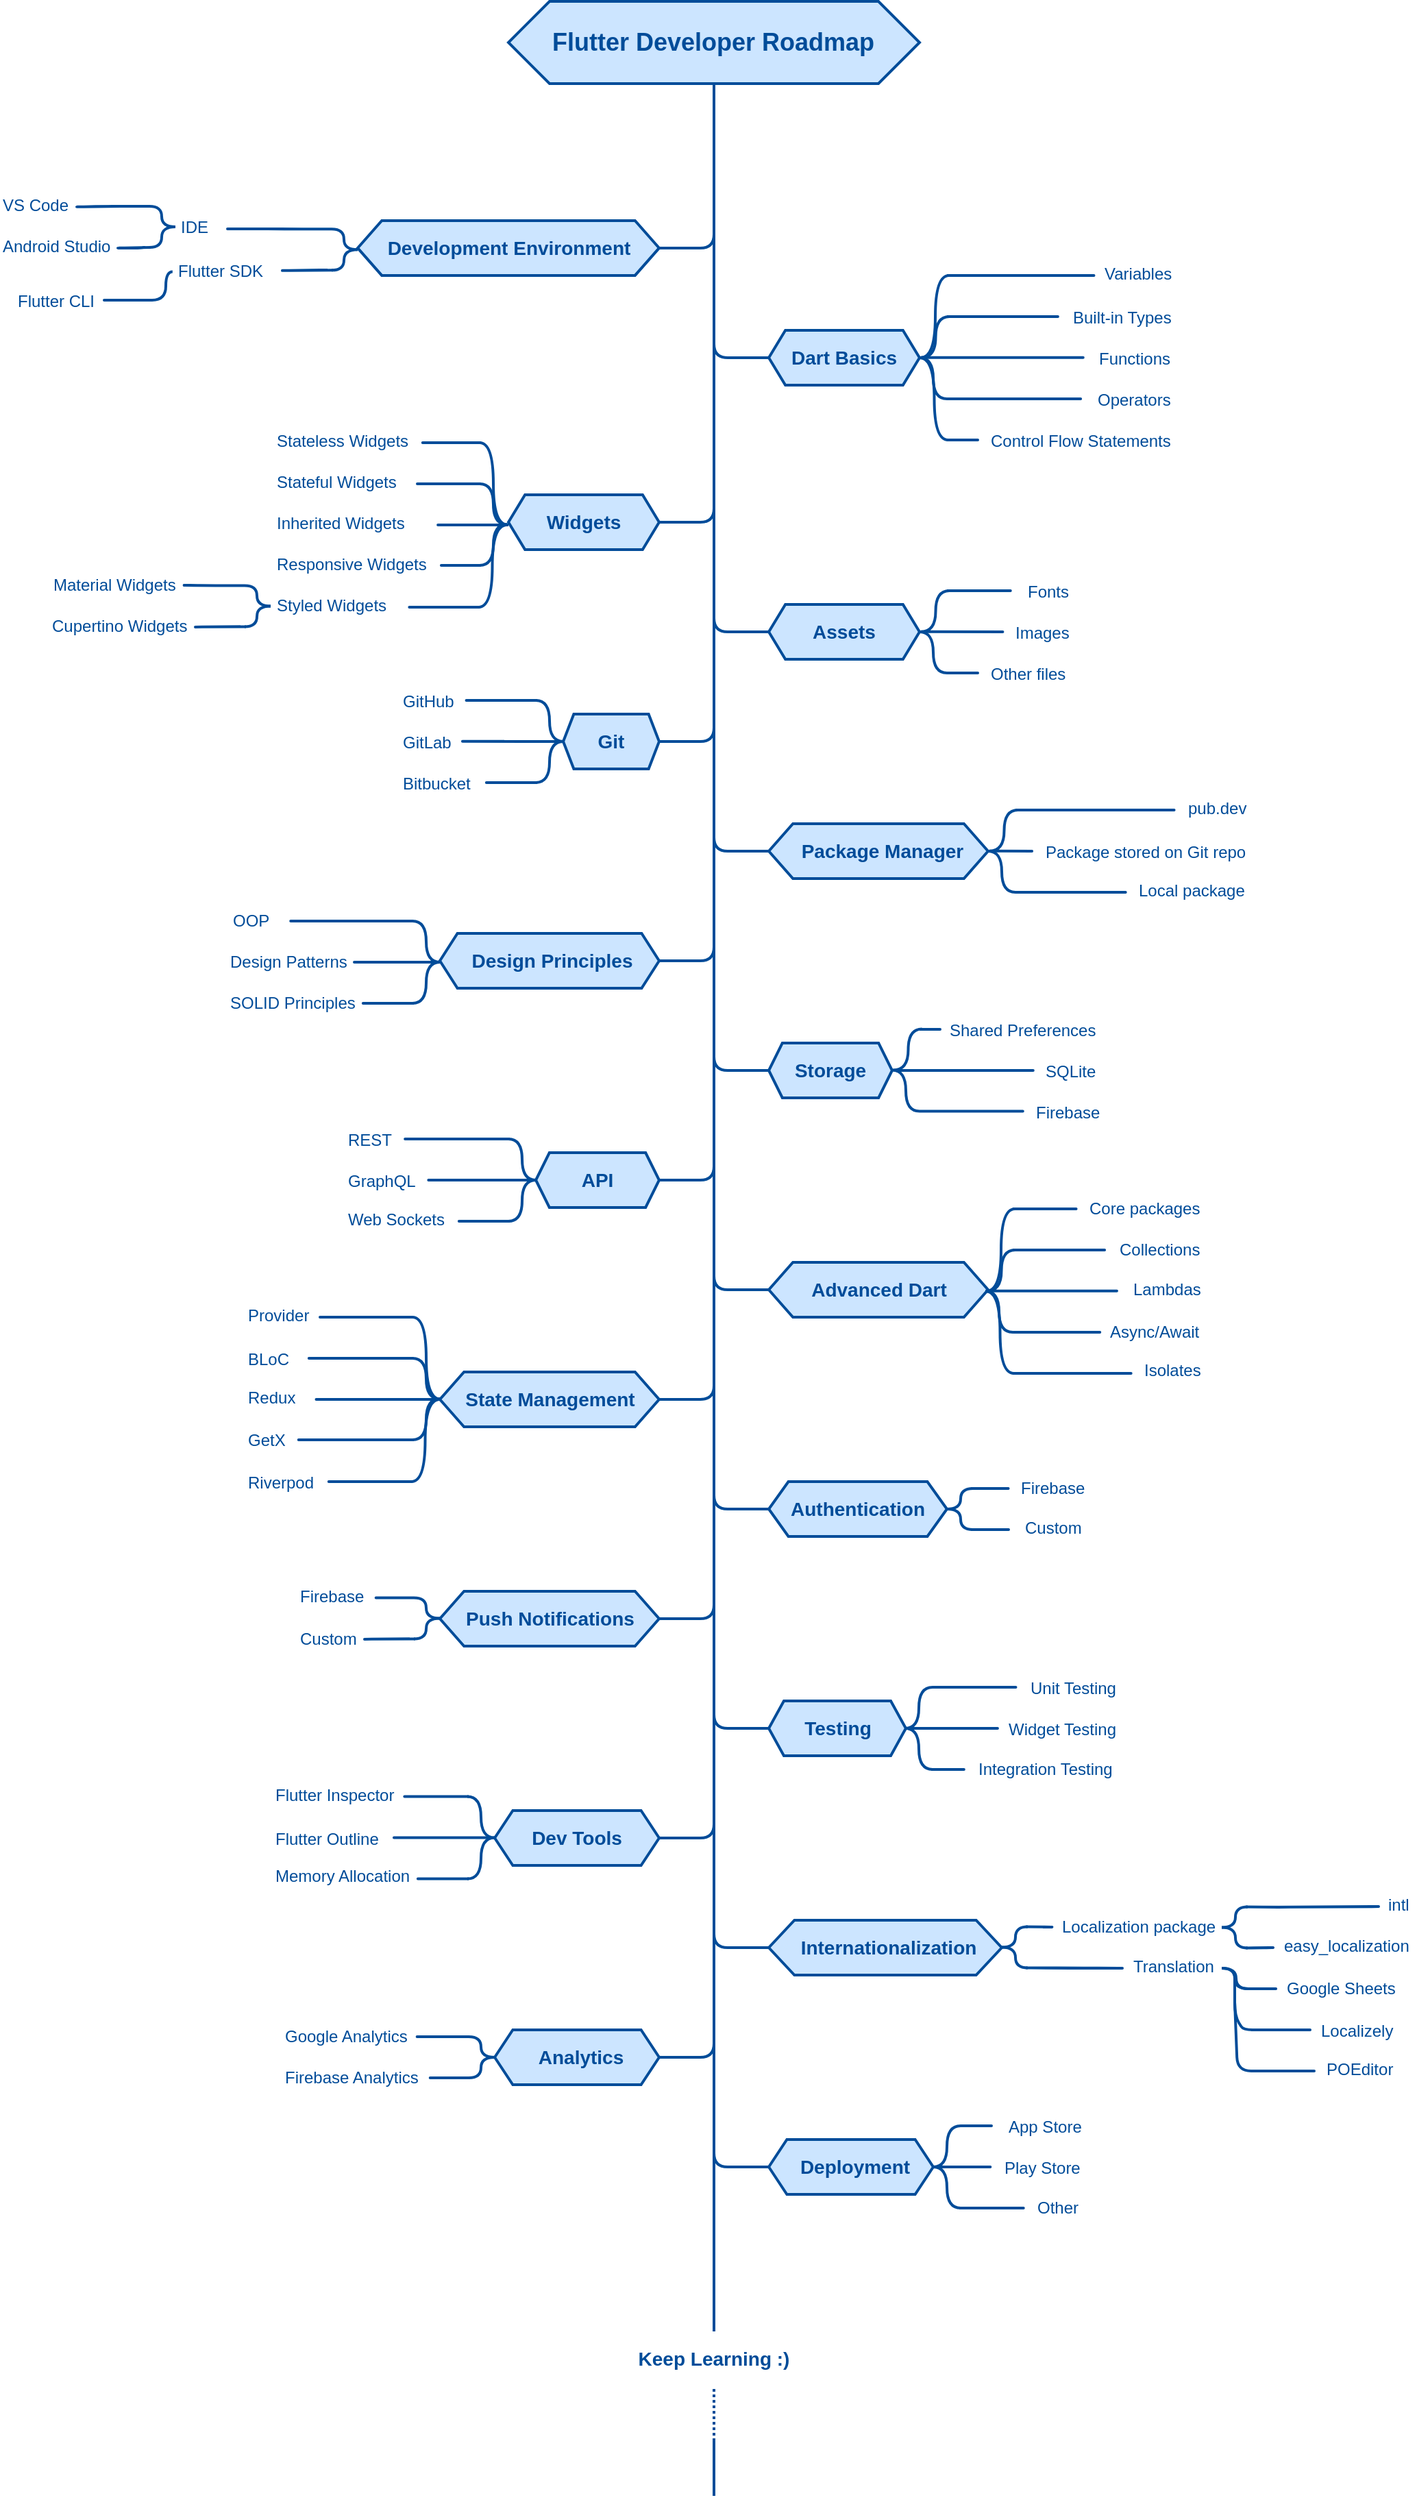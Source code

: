 <mxfile version="24.7.14">
  <diagram name="Page-1" id="5yrVtX4aOJBirdRf26Ma">
    <mxGraphModel dx="2070" dy="1255" grid="1" gridSize="10" guides="1" tooltips="1" connect="1" arrows="1" fold="1" page="1" pageScale="1" pageWidth="1200" pageHeight="1920" math="0" shadow="0">
      <root>
        <mxCell id="0" />
        <mxCell id="1" parent="0" />
        <mxCell id="wAouXe5rf_n1GyTMq2Kt-9" value="" style="endArrow=none;html=1;rounded=0;fontColor=#004C99;strokeColor=#004C99;strokeWidth=2;" parent="1" edge="1">
          <mxGeometry width="50" height="50" relative="1" as="geometry">
            <mxPoint x="600" y="1720" as="sourcePoint" />
            <mxPoint x="600" y="80" as="targetPoint" />
          </mxGeometry>
        </mxCell>
        <mxCell id="wAouXe5rf_n1GyTMq2Kt-12" value="" style="group;fillColor=none;" parent="1" vertex="1" connectable="0">
          <mxGeometry x="450" y="20" width="300" height="60" as="geometry" />
        </mxCell>
        <mxCell id="wAouXe5rf_n1GyTMq2Kt-10" value="" style="verticalLabelPosition=bottom;verticalAlign=top;html=1;shape=mxgraph.basic.polygon;polyCoords=[[0.1,0],[0.9,0],[1,0.5],[1,0.5],[0.9,1],[0.1,1],[0,0.5],[0,0.5]];polyline=0;fontColor=#004C99;strokeColor=#004C99;strokeWidth=2;fillColor=#CCE5FF;" parent="wAouXe5rf_n1GyTMq2Kt-12" vertex="1">
          <mxGeometry width="300" height="60" as="geometry" />
        </mxCell>
        <mxCell id="wAouXe5rf_n1GyTMq2Kt-11" value="Flutter Developer Roadmap" style="text;html=1;align=center;verticalAlign=middle;whiteSpace=wrap;rounded=0;fontSize=18;fontColor=#004C99;fontStyle=1" parent="wAouXe5rf_n1GyTMq2Kt-12" vertex="1">
          <mxGeometry x="21.429" y="15" width="257.143" height="30" as="geometry" />
        </mxCell>
        <mxCell id="wAouXe5rf_n1GyTMq2Kt-14" value="" style="verticalLabelPosition=bottom;verticalAlign=top;html=1;shape=mxgraph.basic.polygon;polyCoords=[[0.08,0],[0.92,0],[1,0.5],[1,0.5],[0.92,1],[0.08,1],[0,0.5],[0,0.5]];polyline=0;fontColor=#004C99;strokeColor=#004C99;strokeWidth=2;fillColor=#CCE5FF;gradientColor=none;fillStyle=auto;" parent="1" vertex="1">
          <mxGeometry x="340" y="179.97" width="220" height="40" as="geometry" />
        </mxCell>
        <mxCell id="wAouXe5rf_n1GyTMq2Kt-15" value="Development Environment" style="text;html=1;align=center;verticalAlign=middle;whiteSpace=wrap;rounded=0;fontSize=14;fontColor=#004C99;fontStyle=1" parent="1" vertex="1">
          <mxGeometry x="357.5" y="189.97" width="185" height="20" as="geometry" />
        </mxCell>
        <mxCell id="wAouXe5rf_n1GyTMq2Kt-37" value="&lt;font style=&quot;font-size: 12px;&quot;&gt;IDE&lt;/font&gt;" style="text;html=1;align=left;verticalAlign=middle;whiteSpace=wrap;rounded=0;fontSize=14;fontColor=#004C99;fontStyle=0;strokeColor=none;" parent="1" vertex="1">
          <mxGeometry x="209" y="174" width="32" height="20" as="geometry" />
        </mxCell>
        <mxCell id="wAouXe5rf_n1GyTMq2Kt-47" value="" style="verticalLabelPosition=bottom;verticalAlign=top;html=1;shape=mxgraph.basic.polygon;polyCoords=[[0.11,0],[0.89,0],[1,0.5],[1,0.5],[0.89,1],[0.11,1],[0,0.5],[0,0.5]];polyline=0;fontColor=#004C99;strokeColor=#004C99;strokeWidth=2;fillColor=#CCE5FF;gradientColor=none;fillStyle=auto;" parent="1" vertex="1">
          <mxGeometry x="640" y="260" width="110" height="40" as="geometry" />
        </mxCell>
        <mxCell id="wAouXe5rf_n1GyTMq2Kt-48" value="Dart Basics" style="text;html=1;align=center;verticalAlign=middle;whiteSpace=wrap;rounded=0;fontSize=14;fontColor=#004C99;fontStyle=1" parent="1" vertex="1">
          <mxGeometry x="655" y="270" width="80" height="20" as="geometry" />
        </mxCell>
        <mxCell id="wAouXe5rf_n1GyTMq2Kt-58" value="&lt;font style=&quot;font-size: 12px;&quot;&gt;Built-in Types&lt;/font&gt;" style="text;html=1;align=left;verticalAlign=middle;whiteSpace=wrap;rounded=0;fontSize=14;fontColor=#004C99;fontStyle=0" parent="1" vertex="1">
          <mxGeometry x="860" y="240" width="81.5" height="20" as="geometry" />
        </mxCell>
        <mxCell id="wAouXe5rf_n1GyTMq2Kt-60" value="&lt;font style=&quot;font-size: 12px;&quot;&gt;Functions&lt;/font&gt;" style="text;html=1;align=left;verticalAlign=middle;whiteSpace=wrap;rounded=0;fontSize=14;fontColor=#004C99;fontStyle=0" parent="1" vertex="1">
          <mxGeometry x="879" y="270" width="60" height="20" as="geometry" />
        </mxCell>
        <mxCell id="wAouXe5rf_n1GyTMq2Kt-62" value="&lt;font style=&quot;font-size: 12px;&quot;&gt;Operators&lt;/font&gt;" style="text;html=1;align=left;verticalAlign=middle;whiteSpace=wrap;rounded=0;fontSize=14;fontColor=#004C99;fontStyle=0" parent="1" vertex="1">
          <mxGeometry x="878" y="300" width="60" height="20" as="geometry" />
        </mxCell>
        <mxCell id="wAouXe5rf_n1GyTMq2Kt-64" value="&lt;font style=&quot;font-size: 12px;&quot;&gt;Control Flow Statements&lt;/font&gt;" style="text;html=1;align=left;verticalAlign=middle;whiteSpace=wrap;rounded=0;fontSize=14;fontColor=#004C99;fontStyle=0" parent="1" vertex="1">
          <mxGeometry x="800" y="330" width="140" height="20" as="geometry" />
        </mxCell>
        <mxCell id="wAouXe5rf_n1GyTMq2Kt-65" value="&lt;font style=&quot;font-size: 12px;&quot;&gt;Variables&lt;/font&gt;" style="text;html=1;align=left;verticalAlign=middle;whiteSpace=wrap;rounded=0;fontSize=14;fontColor=#004C99;fontStyle=0" parent="1" vertex="1">
          <mxGeometry x="883" y="208" width="57.12" height="20" as="geometry" />
        </mxCell>
        <mxCell id="wAouXe5rf_n1GyTMq2Kt-66" value="&lt;font style=&quot;font-size: 12px;&quot;&gt;Flutter SDK&lt;/font&gt;" style="text;html=1;align=left;verticalAlign=middle;whiteSpace=wrap;rounded=0;fontSize=14;fontColor=#004C99;fontStyle=0;strokeColor=none;" parent="1" vertex="1">
          <mxGeometry x="207" y="206" width="72" height="20" as="geometry" />
        </mxCell>
        <mxCell id="wAouXe5rf_n1GyTMq2Kt-71" value="&lt;font style=&quot;font-size: 12px;&quot;&gt;VS Code&lt;/font&gt;" style="text;html=1;align=left;verticalAlign=middle;whiteSpace=wrap;rounded=0;fontSize=14;fontColor=#004C99;fontStyle=0;strokeColor=none;" parent="1" vertex="1">
          <mxGeometry x="79.25" y="158" width="60" height="20" as="geometry" />
        </mxCell>
        <mxCell id="wAouXe5rf_n1GyTMq2Kt-72" value="&lt;font style=&quot;font-size: 12px;&quot;&gt;Android Studio&lt;/font&gt;" style="text;html=1;align=left;verticalAlign=middle;whiteSpace=wrap;rounded=0;fontSize=14;fontColor=#004C99;fontStyle=0;strokeColor=none;" parent="1" vertex="1">
          <mxGeometry x="79.25" y="188" width="81.5" height="20" as="geometry" />
        </mxCell>
        <mxCell id="wAouXe5rf_n1GyTMq2Kt-76" value="&lt;font style=&quot;font-size: 12px;&quot;&gt;Flutter CLI&lt;/font&gt;" style="text;html=1;align=left;verticalAlign=middle;whiteSpace=wrap;rounded=0;fontSize=14;fontColor=#004C99;fontStyle=0;strokeColor=none;" parent="1" vertex="1">
          <mxGeometry x="90" y="228" width="60" height="20" as="geometry" />
        </mxCell>
        <mxCell id="wAouXe5rf_n1GyTMq2Kt-78" value="" style="verticalLabelPosition=bottom;verticalAlign=top;html=1;shape=mxgraph.basic.polygon;polyCoords=[[0.11,0],[0.89,0],[1,0.5],[1,0.5],[0.89,1],[0.11,1],[0,0.5],[0,0.5]];polyline=0;fontColor=#004C99;strokeColor=#004C99;strokeWidth=2;fillColor=#CCE5FF;gradientColor=none;fillStyle=auto;" parent="1" vertex="1">
          <mxGeometry x="450" y="380" width="110" height="40" as="geometry" />
        </mxCell>
        <mxCell id="wAouXe5rf_n1GyTMq2Kt-79" value="Widgets" style="text;html=1;align=center;verticalAlign=middle;whiteSpace=wrap;rounded=0;fontSize=14;fontColor=#004C99;fontStyle=1" parent="1" vertex="1">
          <mxGeometry x="470" y="390" width="70" height="20" as="geometry" />
        </mxCell>
        <mxCell id="wAouXe5rf_n1GyTMq2Kt-87" value="&lt;span style=&quot;font-size: 12px;&quot;&gt;Stateless Widgets&lt;/span&gt;" style="text;html=1;align=left;verticalAlign=middle;whiteSpace=wrap;rounded=0;fontSize=14;fontColor=#004C99;fontStyle=0" parent="1" vertex="1">
          <mxGeometry x="279" y="330" width="102" height="20" as="geometry" />
        </mxCell>
        <mxCell id="wAouXe5rf_n1GyTMq2Kt-88" value="&lt;span style=&quot;font-size: 12px;&quot;&gt;Stateful Widgets&lt;/span&gt;" style="text;html=1;align=left;verticalAlign=middle;whiteSpace=wrap;rounded=0;fontSize=14;fontColor=#004C99;fontStyle=0" parent="1" vertex="1">
          <mxGeometry x="279" y="360" width="102" height="20" as="geometry" />
        </mxCell>
        <mxCell id="wAouXe5rf_n1GyTMq2Kt-89" value="&lt;span style=&quot;font-size: 12px;&quot;&gt;Inherited Widgets&lt;/span&gt;" style="text;html=1;align=left;verticalAlign=middle;whiteSpace=wrap;rounded=0;fontSize=14;fontColor=#004C99;fontStyle=0" parent="1" vertex="1">
          <mxGeometry x="279" y="390" width="102" height="20" as="geometry" />
        </mxCell>
        <mxCell id="wAouXe5rf_n1GyTMq2Kt-90" value="&lt;span style=&quot;font-size: 12px;&quot;&gt;Responsive Widgets&lt;/span&gt;" style="text;html=1;align=left;verticalAlign=middle;whiteSpace=wrap;rounded=0;fontSize=14;fontColor=#004C99;fontStyle=0" parent="1" vertex="1">
          <mxGeometry x="279" y="420" width="112" height="20" as="geometry" />
        </mxCell>
        <mxCell id="wAouXe5rf_n1GyTMq2Kt-91" value="&lt;span style=&quot;font-size: 12px;&quot;&gt;Styled Widgets&lt;/span&gt;" style="text;html=1;align=left;verticalAlign=middle;whiteSpace=wrap;rounded=0;fontSize=14;fontColor=#004C99;fontStyle=0" parent="1" vertex="1">
          <mxGeometry x="279" y="450" width="92" height="20" as="geometry" />
        </mxCell>
        <mxCell id="wAouXe5rf_n1GyTMq2Kt-95" value="&lt;span style=&quot;font-size: 12px;&quot;&gt;Material Widgets&lt;/span&gt;" style="text;html=1;align=left;verticalAlign=middle;whiteSpace=wrap;rounded=0;fontSize=14;fontColor=#004C99;fontStyle=0" parent="1" vertex="1">
          <mxGeometry x="116" y="435" width="92" height="20" as="geometry" />
        </mxCell>
        <mxCell id="wAouXe5rf_n1GyTMq2Kt-96" value="&lt;span style=&quot;font-size: 12px;&quot;&gt;Cupertino Widgets&lt;/span&gt;" style="text;html=1;align=left;verticalAlign=middle;whiteSpace=wrap;rounded=0;fontSize=14;fontColor=#004C99;fontStyle=0" parent="1" vertex="1">
          <mxGeometry x="115" y="465" width="104" height="20" as="geometry" />
        </mxCell>
        <mxCell id="wAouXe5rf_n1GyTMq2Kt-98" value="" style="verticalLabelPosition=bottom;verticalAlign=top;html=1;shape=mxgraph.basic.polygon;polyCoords=[[0.11,0],[0.89,0],[1,0.5],[1,0.5],[0.89,1],[0.11,1],[0,0.5],[0,0.5]];polyline=0;fontColor=#004C99;strokeColor=#004C99;strokeWidth=2;fillColor=#CCE5FF;gradientColor=none;fillStyle=auto;" parent="1" vertex="1">
          <mxGeometry x="640" y="460" width="110" height="40" as="geometry" />
        </mxCell>
        <mxCell id="wAouXe5rf_n1GyTMq2Kt-99" value="Assets" style="text;html=1;align=center;verticalAlign=middle;whiteSpace=wrap;rounded=0;fontSize=14;fontColor=#004C99;fontStyle=1" parent="1" vertex="1">
          <mxGeometry x="660" y="470" width="70" height="20" as="geometry" />
        </mxCell>
        <mxCell id="wAouXe5rf_n1GyTMq2Kt-105" value="&lt;font style=&quot;font-size: 12px;&quot;&gt;Fonts&lt;/font&gt;" style="text;html=1;align=left;verticalAlign=middle;whiteSpace=wrap;rounded=0;fontSize=14;fontColor=#004C99;fontStyle=0" parent="1" vertex="1">
          <mxGeometry x="826.62" y="440" width="40" height="20" as="geometry" />
        </mxCell>
        <mxCell id="wAouXe5rf_n1GyTMq2Kt-106" value="&lt;font style=&quot;font-size: 12px;&quot;&gt;Images&lt;/font&gt;" style="text;html=1;align=left;verticalAlign=middle;whiteSpace=wrap;rounded=0;fontSize=14;fontColor=#004C99;fontStyle=0" parent="1" vertex="1">
          <mxGeometry x="818" y="470" width="40" height="20" as="geometry" />
        </mxCell>
        <mxCell id="wAouXe5rf_n1GyTMq2Kt-107" value="&lt;font style=&quot;font-size: 12px;&quot;&gt;Other files&lt;/font&gt;" style="text;html=1;align=left;verticalAlign=middle;whiteSpace=wrap;rounded=0;fontSize=14;fontColor=#004C99;fontStyle=0" parent="1" vertex="1">
          <mxGeometry x="800" y="500" width="58" height="20" as="geometry" />
        </mxCell>
        <mxCell id="wAouXe5rf_n1GyTMq2Kt-109" value="" style="verticalLabelPosition=bottom;verticalAlign=top;html=1;shape=mxgraph.basic.polygon;polyCoords=[[0.11,0],[0.89,0],[1,0.5],[1,0.5],[0.89,1],[0.11,1],[0,0.5],[0,0.5]];polyline=0;fontColor=#004C99;strokeColor=#004C99;strokeWidth=2;fillColor=#CCE5FF;gradientColor=none;fillStyle=auto;" parent="1" vertex="1">
          <mxGeometry x="490" y="540" width="70" height="40" as="geometry" />
        </mxCell>
        <mxCell id="wAouXe5rf_n1GyTMq2Kt-110" value="Git" style="text;html=1;align=center;verticalAlign=middle;whiteSpace=wrap;rounded=0;fontSize=14;fontColor=#004C99;fontStyle=1" parent="1" vertex="1">
          <mxGeometry x="505" y="550" width="40" height="20" as="geometry" />
        </mxCell>
        <mxCell id="wAouXe5rf_n1GyTMq2Kt-116" value="&lt;span style=&quot;font-size: 12px;&quot;&gt;GitHub&lt;/span&gt;" style="text;html=1;align=left;verticalAlign=middle;whiteSpace=wrap;rounded=0;fontSize=14;fontColor=#004C99;fontStyle=0" parent="1" vertex="1">
          <mxGeometry x="371" y="520" width="40" height="20" as="geometry" />
        </mxCell>
        <mxCell id="wAouXe5rf_n1GyTMq2Kt-117" value="&lt;span style=&quot;font-size: 12px;&quot;&gt;GitLab&lt;/span&gt;" style="text;html=1;align=left;verticalAlign=middle;whiteSpace=wrap;rounded=0;fontSize=14;fontColor=#004C99;fontStyle=0" parent="1" vertex="1">
          <mxGeometry x="371" y="550" width="40" height="20" as="geometry" />
        </mxCell>
        <mxCell id="wAouXe5rf_n1GyTMq2Kt-118" value="&lt;span style=&quot;font-size: 12px;&quot;&gt;Bitbucket&lt;/span&gt;" style="text;html=1;align=left;verticalAlign=middle;whiteSpace=wrap;rounded=0;fontSize=14;fontColor=#004C99;fontStyle=0" parent="1" vertex="1">
          <mxGeometry x="371" y="580" width="50" height="20" as="geometry" />
        </mxCell>
        <mxCell id="wAouXe5rf_n1GyTMq2Kt-120" value="" style="verticalLabelPosition=bottom;verticalAlign=top;html=1;shape=mxgraph.basic.polygon;polyCoords=[[0.11,0],[0.89,0],[1,0.5],[1,0.5],[0.89,1],[0.11,1],[0,0.5],[0,0.5]];polyline=0;fontColor=#004C99;strokeColor=#004C99;strokeWidth=2;fillColor=#CCE5FF;gradientColor=none;fillStyle=auto;" parent="1" vertex="1">
          <mxGeometry x="640" y="620" width="160" height="40" as="geometry" />
        </mxCell>
        <mxCell id="wAouXe5rf_n1GyTMq2Kt-121" value="Package Manager" style="text;html=1;align=center;verticalAlign=middle;whiteSpace=wrap;rounded=0;fontSize=14;fontColor=#004C99;fontStyle=1" parent="1" vertex="1">
          <mxGeometry x="657.5" y="630" width="130" height="20" as="geometry" />
        </mxCell>
        <mxCell id="wAouXe5rf_n1GyTMq2Kt-123" value="&lt;font style=&quot;font-size: 12px;&quot;&gt;pub.dev&lt;/font&gt;" style="text;html=1;align=left;verticalAlign=middle;whiteSpace=wrap;rounded=0;fontSize=14;fontColor=#004C99;fontStyle=0" parent="1" vertex="1">
          <mxGeometry x="944" y="598" width="48" height="20" as="geometry" />
        </mxCell>
        <mxCell id="wAouXe5rf_n1GyTMq2Kt-128" value="&lt;span style=&quot;font-size: 12px;&quot;&gt;Package stored on Git repo&lt;/span&gt;" style="text;html=1;align=left;verticalAlign=middle;whiteSpace=wrap;rounded=0;fontSize=14;fontColor=#004C99;fontStyle=0" parent="1" vertex="1">
          <mxGeometry x="840" y="630" width="163.75" height="20" as="geometry" />
        </mxCell>
        <mxCell id="wAouXe5rf_n1GyTMq2Kt-129" value="&lt;span style=&quot;font-size: 12px;&quot;&gt;Local package&lt;/span&gt;" style="text;html=1;align=left;verticalAlign=middle;whiteSpace=wrap;rounded=0;fontSize=14;fontColor=#004C99;fontStyle=0" parent="1" vertex="1">
          <mxGeometry x="908" y="658" width="95" height="20" as="geometry" />
        </mxCell>
        <mxCell id="wAouXe5rf_n1GyTMq2Kt-131" value="" style="verticalLabelPosition=bottom;verticalAlign=top;html=1;shape=mxgraph.basic.polygon;polyCoords=[[0.08,0],[0.92,0],[1,0.5],[1,0.5],[0.92,1],[0.08,1],[0,0.5],[0,0.5]];polyline=0;fontColor=#004C99;strokeColor=#004C99;strokeWidth=2;fillColor=#CCE5FF;gradientColor=none;fillStyle=auto;" parent="1" vertex="1">
          <mxGeometry x="400" y="700" width="160" height="40" as="geometry" />
        </mxCell>
        <mxCell id="wAouXe5rf_n1GyTMq2Kt-132" value="Design Principles" style="text;html=1;align=center;verticalAlign=middle;whiteSpace=wrap;rounded=0;fontSize=14;fontColor=#004C99;fontStyle=1" parent="1" vertex="1">
          <mxGeometry x="417.5" y="710" width="127.5" height="20" as="geometry" />
        </mxCell>
        <mxCell id="wAouXe5rf_n1GyTMq2Kt-139" value="&lt;span style=&quot;font-size: 12px;&quot;&gt;OOP&lt;/span&gt;" style="text;html=1;align=left;verticalAlign=middle;whiteSpace=wrap;rounded=0;fontSize=14;fontColor=#004C99;fontStyle=0" parent="1" vertex="1">
          <mxGeometry x="246.5" y="680" width="31.75" height="20" as="geometry" />
        </mxCell>
        <mxCell id="wAouXe5rf_n1GyTMq2Kt-140" value="&lt;span style=&quot;font-size: 12px;&quot;&gt;Design Patterns&lt;/span&gt;" style="text;html=1;align=left;verticalAlign=middle;whiteSpace=wrap;rounded=0;fontSize=14;fontColor=#004C99;fontStyle=0" parent="1" vertex="1">
          <mxGeometry x="245.4" y="710" width="100" height="20" as="geometry" />
        </mxCell>
        <mxCell id="wAouXe5rf_n1GyTMq2Kt-141" value="&lt;span style=&quot;font-size: 12px;&quot;&gt;SOLID Principles&lt;/span&gt;" style="text;html=1;align=left;verticalAlign=middle;whiteSpace=wrap;rounded=0;fontSize=14;fontColor=#004C99;fontStyle=0" parent="1" vertex="1">
          <mxGeometry x="245.4" y="740" width="94.6" height="20" as="geometry" />
        </mxCell>
        <mxCell id="wAouXe5rf_n1GyTMq2Kt-144" value="" style="verticalLabelPosition=bottom;verticalAlign=top;html=1;shape=mxgraph.basic.polygon;polyCoords=[[0.11,0],[0.89,0],[1,0.5],[1,0.5],[0.89,1],[0.11,1],[0,0.5],[0,0.5]];polyline=0;fontColor=#004C99;strokeColor=#004C99;strokeWidth=2;fillColor=#CCE5FF;gradientColor=none;fillStyle=auto;" parent="1" vertex="1">
          <mxGeometry x="640" y="780" width="90" height="40" as="geometry" />
        </mxCell>
        <mxCell id="wAouXe5rf_n1GyTMq2Kt-145" value="Storage" style="text;html=1;align=center;verticalAlign=middle;whiteSpace=wrap;rounded=0;fontSize=14;fontColor=#004C99;fontStyle=1" parent="1" vertex="1">
          <mxGeometry x="645" y="790" width="80" height="20" as="geometry" />
        </mxCell>
        <mxCell id="wAouXe5rf_n1GyTMq2Kt-151" value="&lt;span style=&quot;font-size: 12px;&quot;&gt;Shared Preferences&lt;/span&gt;" style="text;html=1;align=left;verticalAlign=middle;whiteSpace=wrap;rounded=0;fontSize=14;fontColor=#004C99;fontStyle=0" parent="1" vertex="1">
          <mxGeometry x="770" y="760" width="115" height="20" as="geometry" />
        </mxCell>
        <mxCell id="wAouXe5rf_n1GyTMq2Kt-152" value="&lt;span style=&quot;font-size: 12px;&quot;&gt;SQLite&lt;/span&gt;" style="text;html=1;align=left;verticalAlign=middle;whiteSpace=wrap;rounded=0;fontSize=14;fontColor=#004C99;fontStyle=0" parent="1" vertex="1">
          <mxGeometry x="840" y="790" width="45" height="20" as="geometry" />
        </mxCell>
        <mxCell id="wAouXe5rf_n1GyTMq2Kt-153" value="&lt;span style=&quot;font-size: 12px;&quot;&gt;Firebase&lt;/span&gt;" style="text;html=1;align=left;verticalAlign=middle;whiteSpace=wrap;rounded=0;fontSize=14;fontColor=#004C99;fontStyle=0" parent="1" vertex="1">
          <mxGeometry x="833" y="820" width="45" height="20" as="geometry" />
        </mxCell>
        <mxCell id="wAouXe5rf_n1GyTMq2Kt-155" value="" style="verticalLabelPosition=bottom;verticalAlign=top;html=1;shape=mxgraph.basic.polygon;polyCoords=[[0.11,0],[0.89,0],[1,0.5],[1,0.5],[0.89,1],[0.11,1],[0,0.5],[0,0.5]];polyline=0;fontColor=#004C99;strokeColor=#004C99;strokeWidth=2;fillColor=#CCE5FF;gradientColor=none;fillStyle=auto;" parent="1" vertex="1">
          <mxGeometry x="470" y="860" width="90" height="40" as="geometry" />
        </mxCell>
        <mxCell id="wAouXe5rf_n1GyTMq2Kt-156" value="API" style="text;html=1;align=center;verticalAlign=middle;whiteSpace=wrap;rounded=0;fontSize=14;fontColor=#004C99;fontStyle=1" parent="1" vertex="1">
          <mxGeometry x="475" y="870" width="80" height="20" as="geometry" />
        </mxCell>
        <mxCell id="wAouXe5rf_n1GyTMq2Kt-162" value="&lt;span style=&quot;font-size: 12px;&quot;&gt;REST&lt;/span&gt;" style="text;html=1;align=left;verticalAlign=middle;whiteSpace=wrap;rounded=0;fontSize=14;fontColor=#004C99;fontStyle=0" parent="1" vertex="1">
          <mxGeometry x="331" y="840" width="40" height="20" as="geometry" />
        </mxCell>
        <mxCell id="wAouXe5rf_n1GyTMq2Kt-163" value="&lt;span style=&quot;font-size: 12px;&quot;&gt;GraphQL&lt;/span&gt;" style="text;html=1;align=left;verticalAlign=middle;whiteSpace=wrap;rounded=0;fontSize=14;fontColor=#004C99;fontStyle=0" parent="1" vertex="1">
          <mxGeometry x="331" y="870" width="50" height="20" as="geometry" />
        </mxCell>
        <mxCell id="wAouXe5rf_n1GyTMq2Kt-164" value="&lt;span style=&quot;font-size: 12px;&quot;&gt;Web Sockets&lt;/span&gt;" style="text;html=1;align=left;verticalAlign=middle;whiteSpace=wrap;rounded=0;fontSize=14;fontColor=#004C99;fontStyle=0" parent="1" vertex="1">
          <mxGeometry x="331" y="898" width="80.87" height="20" as="geometry" />
        </mxCell>
        <mxCell id="wAouXe5rf_n1GyTMq2Kt-166" value="" style="verticalLabelPosition=bottom;verticalAlign=top;html=1;shape=mxgraph.basic.polygon;polyCoords=[[0.11,0],[0.89,0],[1,0.5],[1,0.5],[0.89,1],[0.11,1],[0,0.5],[0,0.5]];polyline=0;fontColor=#004C99;strokeColor=#004C99;strokeWidth=2;fillColor=#CCE5FF;gradientColor=none;fillStyle=auto;" parent="1" vertex="1">
          <mxGeometry x="640" y="1100" width="130" height="40" as="geometry" />
        </mxCell>
        <mxCell id="wAouXe5rf_n1GyTMq2Kt-167" value="Authentication" style="text;html=1;align=center;verticalAlign=middle;whiteSpace=wrap;rounded=0;fontSize=14;fontColor=#004C99;fontStyle=1" parent="1" vertex="1">
          <mxGeometry x="660" y="1110" width="90" height="20" as="geometry" />
        </mxCell>
        <mxCell id="wAouXe5rf_n1GyTMq2Kt-175" value="" style="verticalLabelPosition=bottom;verticalAlign=top;html=1;shape=mxgraph.basic.polygon;polyCoords=[[0.11,0],[0.89,0],[1,0.5],[1,0.5],[0.89,1],[0.11,1],[0,0.5],[0,0.5]];polyline=0;fontColor=#004C99;strokeColor=#004C99;strokeWidth=2;fillColor=#CCE5FF;gradientColor=none;fillStyle=auto;" parent="1" vertex="1">
          <mxGeometry x="400" y="1180" width="160" height="40" as="geometry" />
        </mxCell>
        <mxCell id="wAouXe5rf_n1GyTMq2Kt-176" value="Push Notifications" style="text;html=1;align=center;verticalAlign=middle;whiteSpace=wrap;rounded=0;fontSize=14;fontColor=#004C99;fontStyle=1" parent="1" vertex="1">
          <mxGeometry x="412.5" y="1190" width="135" height="20" as="geometry" />
        </mxCell>
        <mxCell id="wAouXe5rf_n1GyTMq2Kt-181" value="&lt;span style=&quot;font-size: 12px;&quot;&gt;Firebase&lt;/span&gt;" style="text;html=1;align=left;verticalAlign=middle;whiteSpace=wrap;rounded=0;fontSize=14;fontColor=#004C99;fontStyle=0" parent="1" vertex="1">
          <mxGeometry x="296" y="1173" width="45" height="20" as="geometry" />
        </mxCell>
        <mxCell id="wAouXe5rf_n1GyTMq2Kt-182" value="&lt;span style=&quot;font-size: 12px;&quot;&gt;Custom&lt;/span&gt;" style="text;html=1;align=left;verticalAlign=middle;whiteSpace=wrap;rounded=0;fontSize=14;fontColor=#004C99;fontStyle=0" parent="1" vertex="1">
          <mxGeometry x="296" y="1204" width="45" height="20" as="geometry" />
        </mxCell>
        <mxCell id="wAouXe5rf_n1GyTMq2Kt-185" value="" style="verticalLabelPosition=bottom;verticalAlign=top;html=1;shape=mxgraph.basic.polygon;polyCoords=[[0.11,0],[0.89,0],[1,0.5],[1,0.5],[0.89,1],[0.11,1],[0,0.5],[0,0.5]];polyline=0;fontColor=#004C99;strokeColor=#004C99;strokeWidth=2;fillColor=#CCE5FF;gradientColor=none;fillStyle=auto;" parent="1" vertex="1">
          <mxGeometry x="640" y="940" width="160" height="40" as="geometry" />
        </mxCell>
        <mxCell id="wAouXe5rf_n1GyTMq2Kt-186" value="Advanced Dart" style="text;html=1;align=center;verticalAlign=middle;whiteSpace=wrap;rounded=0;fontSize=14;fontColor=#004C99;fontStyle=1" parent="1" vertex="1">
          <mxGeometry x="652.5" y="950" width="135" height="20" as="geometry" />
        </mxCell>
        <mxCell id="wAouXe5rf_n1GyTMq2Kt-194" value="&lt;span style=&quot;font-size: 12px;&quot;&gt;Core packages&lt;/span&gt;" style="text;html=1;align=left;verticalAlign=middle;whiteSpace=wrap;rounded=0;fontSize=14;fontColor=#004C99;fontStyle=0" parent="1" vertex="1">
          <mxGeometry x="872" y="890" width="88.5" height="20" as="geometry" />
        </mxCell>
        <mxCell id="wAouXe5rf_n1GyTMq2Kt-195" value="&lt;span style=&quot;font-size: 12px;&quot;&gt;Collections&lt;/span&gt;" style="text;html=1;align=left;verticalAlign=middle;whiteSpace=wrap;rounded=0;fontSize=14;fontColor=#004C99;fontStyle=0" parent="1" vertex="1">
          <mxGeometry x="894" y="920" width="61" height="20" as="geometry" />
        </mxCell>
        <mxCell id="wAouXe5rf_n1GyTMq2Kt-196" value="&lt;span style=&quot;font-size: 12px;&quot;&gt;Lambdas&lt;/span&gt;&lt;span style=&quot;font-family: monospace; font-size: 0px; text-wrap: nowrap;&quot;&gt;%3CmxGraphModel%3E%3Croot%3E%3CmxCell%20id%3D%220%22%2F%3E%3CmxCell%20id%3D%221%22%20parent%3D%220%22%2F%3E%3CmxCell%20id%3D%222%22%20value%3D%22%26lt%3Bspan%20style%3D%26quot%3Bfont-size%3A%2012px%3B%26quot%3B%26gt%3BCollections%26lt%3B%2Fspan%26gt%3B%22%20style%3D%22text%3Bhtml%3D1%3Balign%3Dleft%3BverticalAlign%3Dmiddle%3BwhiteSpace%3Dwrap%3Brounded%3D0%3BfontSize%3D14%3BfontColor%3D%23990000%3BfontStyle%3D0%22%20vertex%3D%221%22%20parent%3D%221%22%3E%3CmxGeometry%20x%3D%22918%22%20y%3D%22900%22%20width%3D%2270.25%22%20height%3D%2220%22%20as%3D%22geometry%22%2F%3E%3C%2FmxCell%3E%3C%2Froot%3E%3C%2FmxGraphModel%3E&lt;/span&gt;" style="text;html=1;align=left;verticalAlign=middle;whiteSpace=wrap;rounded=0;fontSize=14;fontColor=#004C99;fontStyle=0" parent="1" vertex="1">
          <mxGeometry x="904" y="949" width="60.25" height="20" as="geometry" />
        </mxCell>
        <mxCell id="wAouXe5rf_n1GyTMq2Kt-197" value="&lt;span style=&quot;font-size: 12px;&quot;&gt;Isolates&lt;/span&gt;" style="text;html=1;align=left;verticalAlign=middle;whiteSpace=wrap;rounded=0;fontSize=14;fontColor=#004C99;fontStyle=0" parent="1" vertex="1">
          <mxGeometry x="912" y="1008" width="45.87" height="20" as="geometry" />
        </mxCell>
        <mxCell id="wAouXe5rf_n1GyTMq2Kt-198" value="&lt;span style=&quot;font-size: 12px;&quot;&gt;Async/Await&lt;/span&gt;" style="text;html=1;align=left;verticalAlign=middle;whiteSpace=wrap;rounded=0;fontSize=14;fontColor=#004C99;fontStyle=0" parent="1" vertex="1">
          <mxGeometry x="887" y="980" width="70.25" height="20" as="geometry" />
        </mxCell>
        <mxCell id="wAouXe5rf_n1GyTMq2Kt-200" value="" style="verticalLabelPosition=bottom;verticalAlign=top;html=1;shape=mxgraph.basic.polygon;polyCoords=[[0.11,0],[0.89,0],[1,0.5],[1,0.5],[0.89,1],[0.11,1],[0,0.5],[0,0.5]];polyline=0;fontColor=#004C99;strokeColor=#004C99;strokeWidth=2;fillColor=#CCE5FF;gradientColor=none;fillStyle=auto;" parent="1" vertex="1">
          <mxGeometry x="400" y="1020" width="160" height="40" as="geometry" />
        </mxCell>
        <mxCell id="wAouXe5rf_n1GyTMq2Kt-201" value="State Management" style="text;html=1;align=center;verticalAlign=middle;whiteSpace=wrap;rounded=0;fontSize=14;fontColor=#004C99;fontStyle=1" parent="1" vertex="1">
          <mxGeometry x="412.5" y="1030" width="135" height="20" as="geometry" />
        </mxCell>
        <mxCell id="wAouXe5rf_n1GyTMq2Kt-210" value="&lt;span style=&quot;font-size: 12px;&quot;&gt;BLoC&lt;/span&gt;" style="text;html=1;align=left;verticalAlign=middle;whiteSpace=wrap;rounded=0;fontSize=14;fontColor=#004C99;fontStyle=0" parent="1" vertex="1">
          <mxGeometry x="258" y="1000" width="37.25" height="20" as="geometry" />
        </mxCell>
        <mxCell id="wAouXe5rf_n1GyTMq2Kt-212" value="&lt;span style=&quot;font-size: 12px;&quot;&gt;GetX&lt;/span&gt;" style="text;html=1;align=left;verticalAlign=middle;whiteSpace=wrap;rounded=0;fontSize=14;fontColor=#004C99;fontStyle=0" parent="1" vertex="1">
          <mxGeometry x="258" y="1059" width="35.25" height="20" as="geometry" />
        </mxCell>
        <mxCell id="wAouXe5rf_n1GyTMq2Kt-213" value="&lt;span style=&quot;font-size: 12px;&quot;&gt;Riverpod&lt;/span&gt;" style="text;html=1;align=left;verticalAlign=middle;whiteSpace=wrap;rounded=0;fontSize=14;fontColor=#004C99;fontStyle=0" parent="1" vertex="1">
          <mxGeometry x="258" y="1090" width="55.25" height="20" as="geometry" />
        </mxCell>
        <mxCell id="wAouXe5rf_n1GyTMq2Kt-216" value="" style="verticalLabelPosition=bottom;verticalAlign=top;html=1;shape=mxgraph.basic.polygon;polyCoords=[[0.11,0],[0.89,0],[1,0.5],[1,0.5],[0.89,1],[0.11,1],[0,0.5],[0,0.5]];polyline=0;fontColor=#004C99;strokeColor=#004C99;strokeWidth=2;fillColor=#CCE5FF;gradientColor=none;fillStyle=auto;" parent="1" vertex="1">
          <mxGeometry x="640" y="1260" width="100" height="40" as="geometry" />
        </mxCell>
        <mxCell id="wAouXe5rf_n1GyTMq2Kt-217" value="Testing" style="text;html=1;align=center;verticalAlign=middle;whiteSpace=wrap;rounded=0;fontSize=14;fontColor=#004C99;fontStyle=1" parent="1" vertex="1">
          <mxGeometry x="652.5" y="1270" width="75" height="20" as="geometry" />
        </mxCell>
        <mxCell id="wAouXe5rf_n1GyTMq2Kt-223" value="&lt;span style=&quot;font-size: 12px;&quot;&gt;Unit Testing&lt;/span&gt;" style="text;html=1;align=left;verticalAlign=middle;whiteSpace=wrap;rounded=0;fontSize=14;fontColor=#004C99;fontStyle=0" parent="1" vertex="1">
          <mxGeometry x="829" y="1240" width="70" height="20" as="geometry" />
        </mxCell>
        <mxCell id="wAouXe5rf_n1GyTMq2Kt-224" value="&lt;span style=&quot;font-size: 12px;&quot;&gt;Widget Testing&lt;/span&gt;" style="text;html=1;align=left;verticalAlign=middle;whiteSpace=wrap;rounded=0;fontSize=14;fontColor=#004C99;fontStyle=0" parent="1" vertex="1">
          <mxGeometry x="812.62" y="1270" width="85" height="20" as="geometry" />
        </mxCell>
        <mxCell id="wAouXe5rf_n1GyTMq2Kt-225" value="&lt;span style=&quot;font-size: 12px;&quot;&gt;Integration Testing&lt;/span&gt;" style="text;html=1;align=left;verticalAlign=middle;whiteSpace=wrap;rounded=0;fontSize=14;fontColor=#004C99;fontStyle=0" parent="1" vertex="1">
          <mxGeometry x="790.62" y="1299" width="107" height="20" as="geometry" />
        </mxCell>
        <mxCell id="wAouXe5rf_n1GyTMq2Kt-227" value="" style="verticalLabelPosition=bottom;verticalAlign=top;html=1;shape=mxgraph.basic.polygon;polyCoords=[[0.11,0],[0.89,0],[1,0.5],[1,0.5],[0.89,1],[0.11,1],[0,0.5],[0,0.5]];polyline=0;fontColor=#004C99;strokeColor=#004C99;strokeWidth=2;fillColor=#CCE5FF;gradientColor=none;fillStyle=auto;" parent="1" vertex="1">
          <mxGeometry x="440" y="1340" width="120" height="40" as="geometry" />
        </mxCell>
        <mxCell id="wAouXe5rf_n1GyTMq2Kt-228" value="Dev Tools" style="text;html=1;align=center;verticalAlign=middle;whiteSpace=wrap;rounded=0;fontSize=14;fontColor=#004C99;fontStyle=1" parent="1" vertex="1">
          <mxGeometry x="455" y="1350" width="90" height="20" as="geometry" />
        </mxCell>
        <mxCell id="wAouXe5rf_n1GyTMq2Kt-234" value="&lt;span style=&quot;font-size: 12px;&quot;&gt;Flutter Inspector&lt;/span&gt;" style="text;html=1;align=left;verticalAlign=middle;whiteSpace=wrap;rounded=0;fontSize=14;fontColor=#004C99;fontStyle=0" parent="1" vertex="1">
          <mxGeometry x="277.5" y="1318" width="102.5" height="20" as="geometry" />
        </mxCell>
        <mxCell id="wAouXe5rf_n1GyTMq2Kt-235" value="&lt;span style=&quot;font-size: 12px;&quot;&gt;Flutter Outline&lt;/span&gt;" style="text;html=1;align=left;verticalAlign=middle;whiteSpace=wrap;rounded=0;fontSize=14;fontColor=#004C99;fontStyle=0" parent="1" vertex="1">
          <mxGeometry x="278.25" y="1350" width="102.5" height="20" as="geometry" />
        </mxCell>
        <mxCell id="wAouXe5rf_n1GyTMq2Kt-236" value="&lt;span style=&quot;font-size: 12px;&quot;&gt;Memory Allocation&lt;/span&gt;" style="text;html=1;align=left;verticalAlign=middle;whiteSpace=wrap;rounded=0;fontSize=14;fontColor=#004C99;fontStyle=0" parent="1" vertex="1">
          <mxGeometry x="278" y="1377" width="102.5" height="20" as="geometry" />
        </mxCell>
        <mxCell id="wAouXe5rf_n1GyTMq2Kt-238" value="" style="verticalLabelPosition=bottom;verticalAlign=top;html=1;shape=mxgraph.basic.polygon;polyCoords=[[0.11,0],[0.89,0],[1,0.5],[1,0.5],[0.89,1],[0.11,1],[0,0.5],[0,0.5]];polyline=0;fontColor=#004C99;strokeColor=#004C99;strokeWidth=2;fillColor=#CCE5FF;gradientColor=none;fillStyle=auto;" parent="1" vertex="1">
          <mxGeometry x="640" y="1420" width="170" height="40" as="geometry" />
        </mxCell>
        <mxCell id="wAouXe5rf_n1GyTMq2Kt-239" value="Internationalization" style="text;html=1;align=center;verticalAlign=middle;whiteSpace=wrap;rounded=0;fontSize=14;fontColor=#004C99;fontStyle=1" parent="1" vertex="1">
          <mxGeometry x="660" y="1430" width="135" height="20" as="geometry" />
        </mxCell>
        <mxCell id="wAouXe5rf_n1GyTMq2Kt-243" value="&lt;span style=&quot;font-size: 12px;&quot;&gt;Localization package&lt;/span&gt;" style="text;html=1;align=left;verticalAlign=middle;whiteSpace=wrap;rounded=0;fontSize=14;fontColor=#004C99;fontStyle=0" parent="1" vertex="1">
          <mxGeometry x="851.5" y="1414" width="121.5" height="20" as="geometry" />
        </mxCell>
        <mxCell id="wAouXe5rf_n1GyTMq2Kt-247" value="&lt;span style=&quot;font-size: 12px;&quot;&gt;intl&lt;/span&gt;" style="text;html=1;align=left;verticalAlign=middle;whiteSpace=wrap;rounded=0;fontSize=14;fontColor=#004C99;fontStyle=0" parent="1" vertex="1">
          <mxGeometry x="1090" y="1398" width="21.5" height="20" as="geometry" />
        </mxCell>
        <mxCell id="wAouXe5rf_n1GyTMq2Kt-248" value="&lt;span style=&quot;font-size: 12px;&quot;&gt;easy_localization&lt;/span&gt;" style="text;html=1;align=left;verticalAlign=middle;whiteSpace=wrap;rounded=0;fontSize=14;fontColor=#004C99;fontStyle=0" parent="1" vertex="1">
          <mxGeometry x="1014" y="1428" width="91.5" height="20" as="geometry" />
        </mxCell>
        <mxCell id="wAouXe5rf_n1GyTMq2Kt-250" value="&lt;span style=&quot;font-size: 12px;&quot;&gt;Translation&lt;/span&gt;" style="text;html=1;align=left;verticalAlign=middle;whiteSpace=wrap;rounded=0;fontSize=14;fontColor=#004C99;fontStyle=0" parent="1" vertex="1">
          <mxGeometry x="904" y="1443" width="66.5" height="20" as="geometry" />
        </mxCell>
        <mxCell id="wAouXe5rf_n1GyTMq2Kt-255" value="&lt;span style=&quot;font-size: 12px;&quot;&gt;Google Sheets&lt;/span&gt;" style="text;html=1;align=left;verticalAlign=middle;whiteSpace=wrap;rounded=0;fontSize=14;fontColor=#004C99;fontStyle=0" parent="1" vertex="1">
          <mxGeometry x="1016" y="1459" width="86" height="20" as="geometry" />
        </mxCell>
        <mxCell id="wAouXe5rf_n1GyTMq2Kt-256" value="&lt;span style=&quot;font-size: 12px;&quot;&gt;Localizely&lt;/span&gt;" style="text;html=1;align=left;verticalAlign=middle;whiteSpace=wrap;rounded=0;fontSize=14;fontColor=#004C99;fontStyle=0" parent="1" vertex="1">
          <mxGeometry x="1041" y="1490" width="60" height="20" as="geometry" />
        </mxCell>
        <mxCell id="wAouXe5rf_n1GyTMq2Kt-257" value="&lt;span style=&quot;font-size: 12px;&quot;&gt;POEditor&lt;/span&gt;" style="text;html=1;align=left;verticalAlign=middle;whiteSpace=wrap;rounded=0;fontSize=14;fontColor=#004C99;fontStyle=0" parent="1" vertex="1">
          <mxGeometry x="1045" y="1518" width="50" height="20" as="geometry" />
        </mxCell>
        <mxCell id="wAouXe5rf_n1GyTMq2Kt-259" value="" style="verticalLabelPosition=bottom;verticalAlign=top;html=1;shape=mxgraph.basic.polygon;polyCoords=[[0.11,0],[0.89,0],[1,0.5],[1,0.5],[0.89,1],[0.11,1],[0,0.5],[0,0.5]];polyline=0;fontColor=#004C99;strokeColor=#004C99;strokeWidth=2;fillColor=#CCE5FF;gradientColor=none;fillStyle=auto;" parent="1" vertex="1">
          <mxGeometry x="640" y="1580" width="120" height="40" as="geometry" />
        </mxCell>
        <mxCell id="wAouXe5rf_n1GyTMq2Kt-260" value="Deployment" style="text;html=1;align=center;verticalAlign=middle;whiteSpace=wrap;rounded=0;fontSize=14;fontColor=#004C99;fontStyle=1" parent="1" vertex="1">
          <mxGeometry x="657.5" y="1590" width="90" height="20" as="geometry" />
        </mxCell>
        <mxCell id="wAouXe5rf_n1GyTMq2Kt-270" value="" style="endArrow=none;html=1;rounded=0;strokeColor=#004C99;strokeWidth=2;edgeStyle=orthogonalEdgeStyle;curved=1;" parent="1" edge="1">
          <mxGeometry width="50" height="50" relative="1" as="geometry">
            <mxPoint x="600" y="1590" as="sourcePoint" />
            <mxPoint x="610" y="1600" as="targetPoint" />
            <Array as="points">
              <mxPoint x="600" y="1600" />
            </Array>
          </mxGeometry>
        </mxCell>
        <mxCell id="wAouXe5rf_n1GyTMq2Kt-271" value="" style="verticalLabelPosition=bottom;verticalAlign=top;html=1;shape=mxgraph.basic.polygon;polyCoords=[[0.11,0],[0.89,0],[1,0.5],[1,0.5],[0.89,1],[0.11,1],[0,0.5],[0,0.5]];polyline=0;fontColor=#004C99;strokeColor=#004C99;strokeWidth=2;fillColor=#CCE5FF;gradientColor=none;fillStyle=auto;" parent="1" vertex="1">
          <mxGeometry x="440" y="1500" width="120" height="40" as="geometry" />
        </mxCell>
        <mxCell id="wAouXe5rf_n1GyTMq2Kt-272" value="Analytics" style="text;html=1;align=center;verticalAlign=middle;whiteSpace=wrap;rounded=0;fontSize=14;fontColor=#004C99;fontStyle=1" parent="1" vertex="1">
          <mxGeometry x="457.5" y="1510" width="90" height="20" as="geometry" />
        </mxCell>
        <mxCell id="wAouXe5rf_n1GyTMq2Kt-278" value="&lt;span style=&quot;font-size: 12px;&quot;&gt;Firebase Analytics&lt;/span&gt;" style="text;html=1;align=left;verticalAlign=middle;whiteSpace=wrap;rounded=0;fontSize=14;fontColor=#004C99;fontStyle=0" parent="1" vertex="1">
          <mxGeometry x="285" y="1524" width="102.5" height="20" as="geometry" />
        </mxCell>
        <mxCell id="wAouXe5rf_n1GyTMq2Kt-279" value="&lt;span style=&quot;font-size: 12px;&quot;&gt;Google Analytics&lt;/span&gt;" style="text;html=1;align=left;verticalAlign=middle;whiteSpace=wrap;rounded=0;fontSize=14;fontColor=#004C99;fontStyle=0" parent="1" vertex="1">
          <mxGeometry x="285" y="1494" width="96.27" height="20" as="geometry" />
        </mxCell>
        <mxCell id="wAouXe5rf_n1GyTMq2Kt-280" value="Keep Learning :)" style="text;html=1;align=center;verticalAlign=middle;whiteSpace=wrap;rounded=0;fontSize=14;fontColor=#004C99;fontStyle=1" parent="1" vertex="1">
          <mxGeometry x="540" y="1730" width="120" height="20" as="geometry" />
        </mxCell>
        <mxCell id="wAouXe5rf_n1GyTMq2Kt-282" value="" style="endArrow=none;html=1;rounded=1;strokeColor=#004C99;curved=0;strokeWidth=2;" parent="1" edge="1">
          <mxGeometry width="50" height="50" relative="1" as="geometry">
            <mxPoint x="600" y="1840" as="sourcePoint" />
            <mxPoint x="600" y="1800" as="targetPoint" />
          </mxGeometry>
        </mxCell>
        <mxCell id="24hsh32wNpXlRwZztjaE-1" value="" style="endArrow=none;html=1;rounded=0;strokeColor=#004C99;strokeWidth=2;edgeStyle=orthogonalEdgeStyle;curved=1;flowAnimation=0;shadow=0;" edge="1" parent="1">
          <mxGeometry width="50" height="50" relative="1" as="geometry">
            <mxPoint x="780" y="1570" as="sourcePoint" />
            <mxPoint x="760" y="1600" as="targetPoint" />
            <Array as="points">
              <mxPoint x="770" y="1570" />
              <mxPoint x="770" y="1600" />
            </Array>
          </mxGeometry>
        </mxCell>
        <mxCell id="24hsh32wNpXlRwZztjaE-2" value="&lt;span style=&quot;font-size: 12px;&quot;&gt;App Store&lt;/span&gt;" style="text;html=1;align=left;verticalAlign=middle;whiteSpace=wrap;rounded=0;fontSize=14;fontColor=#004C99;fontStyle=0" vertex="1" parent="1">
          <mxGeometry x="813" y="1560" width="62.75" height="20" as="geometry" />
        </mxCell>
        <mxCell id="24hsh32wNpXlRwZztjaE-3" value="" style="endArrow=none;html=1;rounded=0;strokeColor=#004C99;strokeWidth=2;edgeStyle=orthogonalEdgeStyle;curved=1;" edge="1" parent="1">
          <mxGeometry width="50" height="50" relative="1" as="geometry">
            <mxPoint x="800" y="1599.97" as="sourcePoint" />
            <mxPoint x="760" y="1600.03" as="targetPoint" />
            <Array as="points">
              <mxPoint x="810" y="1599.97" />
              <mxPoint x="810" y="1599.97" />
            </Array>
          </mxGeometry>
        </mxCell>
        <mxCell id="24hsh32wNpXlRwZztjaE-4" value="&lt;span style=&quot;font-size: 12px;&quot;&gt;Play Store&lt;/span&gt;" style="text;html=1;align=left;verticalAlign=middle;whiteSpace=wrap;rounded=0;fontSize=14;fontColor=#004C99;fontStyle=0" vertex="1" parent="1">
          <mxGeometry x="810" y="1590" width="60" height="20" as="geometry" />
        </mxCell>
        <mxCell id="24hsh32wNpXlRwZztjaE-5" value="" style="endArrow=none;html=1;rounded=0;strokeColor=#004C99;strokeWidth=2;edgeStyle=orthogonalEdgeStyle;curved=1;" edge="1" parent="1">
          <mxGeometry width="50" height="50" relative="1" as="geometry">
            <mxPoint x="780" y="1630" as="sourcePoint" />
            <mxPoint x="760" y="1600" as="targetPoint" />
            <Array as="points">
              <mxPoint x="770" y="1630" />
              <mxPoint x="770" y="1600" />
            </Array>
          </mxGeometry>
        </mxCell>
        <mxCell id="24hsh32wNpXlRwZztjaE-7" value="" style="endArrow=none;html=1;rounded=1;strokeColor=#004C99;strokeWidth=2;edgeStyle=orthogonalEdgeStyle;curved=1;" edge="1" parent="1">
          <mxGeometry width="50" height="50" relative="1" as="geometry">
            <mxPoint x="800" y="1570" as="sourcePoint" />
            <mxPoint x="780" y="1570" as="targetPoint" />
            <Array as="points">
              <mxPoint x="810" y="1570" />
            </Array>
          </mxGeometry>
        </mxCell>
        <mxCell id="24hsh32wNpXlRwZztjaE-8" value="" style="endArrow=none;html=1;rounded=0;strokeColor=#004C99;strokeWidth=2;edgeStyle=orthogonalEdgeStyle;curved=1;" edge="1" parent="1">
          <mxGeometry width="50" height="50" relative="1" as="geometry">
            <mxPoint x="779" y="1630" as="sourcePoint" />
            <mxPoint x="801.01" y="1630" as="targetPoint" />
            <Array as="points">
              <mxPoint x="860" y="1630" />
              <mxPoint x="860" y="1630" />
            </Array>
          </mxGeometry>
        </mxCell>
        <mxCell id="24hsh32wNpXlRwZztjaE-6" value="&lt;span style=&quot;font-size: 12px;&quot;&gt;Other&lt;/span&gt;" style="text;html=1;align=left;verticalAlign=middle;whiteSpace=wrap;rounded=0;fontSize=14;fontColor=#004C99;fontStyle=0" vertex="1" parent="1">
          <mxGeometry x="834" y="1619" width="32.5" height="20" as="geometry" />
        </mxCell>
        <mxCell id="24hsh32wNpXlRwZztjaE-11" value="" style="endArrow=none;html=1;rounded=0;strokeColor=#004C99;strokeWidth=2;edgeStyle=orthogonalEdgeStyle;curved=1;entryX=0;entryY=0.5;entryDx=0;entryDy=0;entryPerimeter=0;" edge="1" parent="1" target="wAouXe5rf_n1GyTMq2Kt-259">
          <mxGeometry width="50" height="50" relative="1" as="geometry">
            <mxPoint x="610" y="1600" as="sourcePoint" />
            <mxPoint x="620" y="1610" as="targetPoint" />
            <Array as="points">
              <mxPoint x="620" y="1600" />
              <mxPoint x="620" y="1600" />
            </Array>
          </mxGeometry>
        </mxCell>
        <mxCell id="24hsh32wNpXlRwZztjaE-15" value="" style="group" vertex="1" connectable="0" parent="1">
          <mxGeometry x="600" y="1430" width="35" height="10" as="geometry" />
        </mxCell>
        <mxCell id="24hsh32wNpXlRwZztjaE-16" value="" style="endArrow=none;html=1;rounded=0;strokeColor=#004C99;strokeWidth=2;edgeStyle=orthogonalEdgeStyle;curved=1;" edge="1" parent="24hsh32wNpXlRwZztjaE-15">
          <mxGeometry width="50" height="50" relative="1" as="geometry">
            <mxPoint as="sourcePoint" />
            <mxPoint x="10" y="10" as="targetPoint" />
            <Array as="points">
              <mxPoint y="10" />
            </Array>
          </mxGeometry>
        </mxCell>
        <mxCell id="24hsh32wNpXlRwZztjaE-17" value="" style="endArrow=none;html=1;rounded=0;strokeColor=#004C99;strokeWidth=2;edgeStyle=orthogonalEdgeStyle;curved=1;" edge="1" parent="24hsh32wNpXlRwZztjaE-15">
          <mxGeometry width="50" height="50" relative="1" as="geometry">
            <mxPoint x="10" y="10" as="sourcePoint" />
            <mxPoint x="40" y="10" as="targetPoint" />
            <Array as="points">
              <mxPoint x="10" y="9.92" />
              <mxPoint x="10" y="9.92" />
            </Array>
          </mxGeometry>
        </mxCell>
        <mxCell id="24hsh32wNpXlRwZztjaE-18" value="" style="group" vertex="1" connectable="0" parent="1">
          <mxGeometry x="600" y="1270" width="35" height="10" as="geometry" />
        </mxCell>
        <mxCell id="24hsh32wNpXlRwZztjaE-19" value="" style="endArrow=none;html=1;rounded=0;strokeColor=#004C99;strokeWidth=2;edgeStyle=orthogonalEdgeStyle;curved=1;" edge="1" parent="24hsh32wNpXlRwZztjaE-18">
          <mxGeometry width="50" height="50" relative="1" as="geometry">
            <mxPoint as="sourcePoint" />
            <mxPoint x="10" y="10" as="targetPoint" />
            <Array as="points">
              <mxPoint y="10" />
            </Array>
          </mxGeometry>
        </mxCell>
        <mxCell id="24hsh32wNpXlRwZztjaE-20" value="" style="endArrow=none;html=1;rounded=0;strokeColor=#004C99;strokeWidth=2;edgeStyle=orthogonalEdgeStyle;curved=1;" edge="1" parent="24hsh32wNpXlRwZztjaE-18">
          <mxGeometry width="50" height="50" relative="1" as="geometry">
            <mxPoint x="10" y="10" as="sourcePoint" />
            <mxPoint x="40" y="10" as="targetPoint" />
            <Array as="points">
              <mxPoint x="10" y="9.92" />
              <mxPoint x="10" y="9.92" />
            </Array>
          </mxGeometry>
        </mxCell>
        <mxCell id="24hsh32wNpXlRwZztjaE-21" value="" style="group" vertex="1" connectable="0" parent="1">
          <mxGeometry x="600" y="1110" width="35" height="10" as="geometry" />
        </mxCell>
        <mxCell id="24hsh32wNpXlRwZztjaE-22" value="" style="endArrow=none;html=1;rounded=0;strokeColor=#004C99;strokeWidth=2;edgeStyle=orthogonalEdgeStyle;curved=1;" edge="1" parent="24hsh32wNpXlRwZztjaE-21">
          <mxGeometry width="50" height="50" relative="1" as="geometry">
            <mxPoint as="sourcePoint" />
            <mxPoint x="10" y="10" as="targetPoint" />
            <Array as="points">
              <mxPoint y="10" />
            </Array>
          </mxGeometry>
        </mxCell>
        <mxCell id="24hsh32wNpXlRwZztjaE-23" value="" style="endArrow=none;html=1;rounded=0;strokeColor=#004C99;strokeWidth=2;edgeStyle=orthogonalEdgeStyle;curved=1;" edge="1" parent="24hsh32wNpXlRwZztjaE-21">
          <mxGeometry width="50" height="50" relative="1" as="geometry">
            <mxPoint x="10" y="10" as="sourcePoint" />
            <mxPoint x="40" y="10" as="targetPoint" />
            <Array as="points">
              <mxPoint x="10" y="9.92" />
              <mxPoint x="10" y="9.92" />
            </Array>
          </mxGeometry>
        </mxCell>
        <mxCell id="24hsh32wNpXlRwZztjaE-24" value="" style="group" vertex="1" connectable="0" parent="1">
          <mxGeometry x="600" y="950" width="35" height="10" as="geometry" />
        </mxCell>
        <mxCell id="24hsh32wNpXlRwZztjaE-25" value="" style="endArrow=none;html=1;rounded=0;strokeColor=#004C99;strokeWidth=2;edgeStyle=orthogonalEdgeStyle;curved=1;" edge="1" parent="24hsh32wNpXlRwZztjaE-24">
          <mxGeometry width="50" height="50" relative="1" as="geometry">
            <mxPoint as="sourcePoint" />
            <mxPoint x="10" y="10" as="targetPoint" />
            <Array as="points">
              <mxPoint y="10" />
            </Array>
          </mxGeometry>
        </mxCell>
        <mxCell id="24hsh32wNpXlRwZztjaE-26" value="" style="endArrow=none;html=1;rounded=0;strokeColor=#004C99;strokeWidth=2;edgeStyle=orthogonalEdgeStyle;curved=1;" edge="1" parent="24hsh32wNpXlRwZztjaE-24">
          <mxGeometry width="50" height="50" relative="1" as="geometry">
            <mxPoint x="10" y="10" as="sourcePoint" />
            <mxPoint x="40" y="10" as="targetPoint" />
            <Array as="points">
              <mxPoint x="10" y="9.92" />
              <mxPoint x="10" y="9.92" />
            </Array>
          </mxGeometry>
        </mxCell>
        <mxCell id="24hsh32wNpXlRwZztjaE-27" value="" style="group" vertex="1" connectable="0" parent="1">
          <mxGeometry x="600" y="790" width="35" height="10" as="geometry" />
        </mxCell>
        <mxCell id="24hsh32wNpXlRwZztjaE-28" value="" style="endArrow=none;html=1;rounded=0;strokeColor=#004C99;strokeWidth=2;edgeStyle=orthogonalEdgeStyle;curved=1;" edge="1" parent="24hsh32wNpXlRwZztjaE-27">
          <mxGeometry width="50" height="50" relative="1" as="geometry">
            <mxPoint as="sourcePoint" />
            <mxPoint x="10" y="10" as="targetPoint" />
            <Array as="points">
              <mxPoint y="10" />
            </Array>
          </mxGeometry>
        </mxCell>
        <mxCell id="24hsh32wNpXlRwZztjaE-29" value="" style="endArrow=none;html=1;rounded=0;strokeColor=#004C99;strokeWidth=2;edgeStyle=orthogonalEdgeStyle;curved=1;" edge="1" parent="24hsh32wNpXlRwZztjaE-27">
          <mxGeometry width="50" height="50" relative="1" as="geometry">
            <mxPoint x="10" y="10" as="sourcePoint" />
            <mxPoint x="40" y="10" as="targetPoint" />
            <Array as="points">
              <mxPoint x="10" y="9.92" />
              <mxPoint x="10" y="9.92" />
            </Array>
          </mxGeometry>
        </mxCell>
        <mxCell id="24hsh32wNpXlRwZztjaE-30" value="" style="group" vertex="1" connectable="0" parent="1">
          <mxGeometry x="600" y="630" width="35" height="10" as="geometry" />
        </mxCell>
        <mxCell id="24hsh32wNpXlRwZztjaE-31" value="" style="endArrow=none;html=1;rounded=0;strokeColor=#004C99;strokeWidth=2;edgeStyle=orthogonalEdgeStyle;curved=1;" edge="1" parent="24hsh32wNpXlRwZztjaE-30">
          <mxGeometry width="50" height="50" relative="1" as="geometry">
            <mxPoint as="sourcePoint" />
            <mxPoint x="10" y="10" as="targetPoint" />
            <Array as="points">
              <mxPoint y="10" />
            </Array>
          </mxGeometry>
        </mxCell>
        <mxCell id="24hsh32wNpXlRwZztjaE-32" value="" style="endArrow=none;html=1;rounded=0;strokeColor=#004C99;strokeWidth=2;edgeStyle=orthogonalEdgeStyle;curved=1;" edge="1" parent="24hsh32wNpXlRwZztjaE-30">
          <mxGeometry width="50" height="50" relative="1" as="geometry">
            <mxPoint x="10" y="10" as="sourcePoint" />
            <mxPoint x="40" y="10" as="targetPoint" />
            <Array as="points">
              <mxPoint x="10" y="9.92" />
              <mxPoint x="10" y="9.92" />
            </Array>
          </mxGeometry>
        </mxCell>
        <mxCell id="24hsh32wNpXlRwZztjaE-33" value="" style="group" vertex="1" connectable="0" parent="1">
          <mxGeometry x="600" y="470" width="35" height="10" as="geometry" />
        </mxCell>
        <mxCell id="24hsh32wNpXlRwZztjaE-34" value="" style="endArrow=none;html=1;rounded=0;strokeColor=#004C99;strokeWidth=2;edgeStyle=orthogonalEdgeStyle;curved=1;" edge="1" parent="24hsh32wNpXlRwZztjaE-33">
          <mxGeometry width="50" height="50" relative="1" as="geometry">
            <mxPoint as="sourcePoint" />
            <mxPoint x="10" y="10" as="targetPoint" />
            <Array as="points">
              <mxPoint y="10" />
            </Array>
          </mxGeometry>
        </mxCell>
        <mxCell id="24hsh32wNpXlRwZztjaE-35" value="" style="endArrow=none;html=1;rounded=0;strokeColor=#004C99;strokeWidth=2;edgeStyle=orthogonalEdgeStyle;curved=1;" edge="1" parent="24hsh32wNpXlRwZztjaE-33">
          <mxGeometry width="50" height="50" relative="1" as="geometry">
            <mxPoint x="10" y="10" as="sourcePoint" />
            <mxPoint x="40" y="10" as="targetPoint" />
            <Array as="points">
              <mxPoint x="10" y="9.92" />
              <mxPoint x="10" y="9.92" />
            </Array>
          </mxGeometry>
        </mxCell>
        <mxCell id="24hsh32wNpXlRwZztjaE-36" value="" style="group" vertex="1" connectable="0" parent="1">
          <mxGeometry x="600" y="270" width="35" height="10" as="geometry" />
        </mxCell>
        <mxCell id="24hsh32wNpXlRwZztjaE-37" value="" style="endArrow=none;html=1;rounded=0;strokeColor=#004C99;strokeWidth=2;edgeStyle=orthogonalEdgeStyle;curved=1;" edge="1" parent="24hsh32wNpXlRwZztjaE-36">
          <mxGeometry width="50" height="50" relative="1" as="geometry">
            <mxPoint as="sourcePoint" />
            <mxPoint x="10" y="10" as="targetPoint" />
            <Array as="points">
              <mxPoint y="10" />
            </Array>
          </mxGeometry>
        </mxCell>
        <mxCell id="24hsh32wNpXlRwZztjaE-38" value="" style="endArrow=none;html=1;rounded=0;strokeColor=#004C99;strokeWidth=2;edgeStyle=orthogonalEdgeStyle;curved=1;" edge="1" parent="24hsh32wNpXlRwZztjaE-36">
          <mxGeometry width="50" height="50" relative="1" as="geometry">
            <mxPoint x="10" y="10" as="sourcePoint" />
            <mxPoint x="40" y="10" as="targetPoint" />
            <Array as="points">
              <mxPoint x="10" y="9.92" />
              <mxPoint x="10" y="9.92" />
            </Array>
          </mxGeometry>
        </mxCell>
        <mxCell id="24hsh32wNpXlRwZztjaE-39" value="" style="group;flipH=1;" vertex="1" connectable="0" parent="1">
          <mxGeometry x="565" y="190" width="35" height="10" as="geometry" />
        </mxCell>
        <mxCell id="24hsh32wNpXlRwZztjaE-40" value="" style="endArrow=none;html=1;rounded=0;strokeColor=#004C99;strokeWidth=2;edgeStyle=orthogonalEdgeStyle;curved=1;" edge="1" parent="24hsh32wNpXlRwZztjaE-39">
          <mxGeometry width="50" height="50" relative="1" as="geometry">
            <mxPoint x="35" as="sourcePoint" />
            <mxPoint x="25" y="10" as="targetPoint" />
            <Array as="points">
              <mxPoint x="35" y="10" />
            </Array>
          </mxGeometry>
        </mxCell>
        <mxCell id="24hsh32wNpXlRwZztjaE-41" value="" style="endArrow=none;html=1;rounded=0;strokeColor=#004C99;strokeWidth=2;edgeStyle=orthogonalEdgeStyle;curved=1;" edge="1" parent="24hsh32wNpXlRwZztjaE-39">
          <mxGeometry width="50" height="50" relative="1" as="geometry">
            <mxPoint x="25" y="10" as="sourcePoint" />
            <mxPoint x="-5" y="10" as="targetPoint" />
            <Array as="points">
              <mxPoint x="25" y="9.92" />
              <mxPoint x="25" y="9.92" />
            </Array>
          </mxGeometry>
        </mxCell>
        <mxCell id="24hsh32wNpXlRwZztjaE-42" value="" style="group;flipH=1;" vertex="1" connectable="0" parent="1">
          <mxGeometry x="565" y="390" width="35" height="10" as="geometry" />
        </mxCell>
        <mxCell id="24hsh32wNpXlRwZztjaE-43" value="" style="endArrow=none;html=1;rounded=0;strokeColor=#004C99;strokeWidth=2;edgeStyle=orthogonalEdgeStyle;curved=1;" edge="1" parent="24hsh32wNpXlRwZztjaE-42">
          <mxGeometry width="50" height="50" relative="1" as="geometry">
            <mxPoint x="35" as="sourcePoint" />
            <mxPoint x="25" y="10" as="targetPoint" />
            <Array as="points">
              <mxPoint x="35" y="10" />
            </Array>
          </mxGeometry>
        </mxCell>
        <mxCell id="24hsh32wNpXlRwZztjaE-44" value="" style="endArrow=none;html=1;rounded=0;strokeColor=#004C99;strokeWidth=2;edgeStyle=orthogonalEdgeStyle;curved=1;" edge="1" parent="24hsh32wNpXlRwZztjaE-42">
          <mxGeometry width="50" height="50" relative="1" as="geometry">
            <mxPoint x="25" y="10" as="sourcePoint" />
            <mxPoint x="-5" y="10" as="targetPoint" />
            <Array as="points">
              <mxPoint x="25" y="9.92" />
              <mxPoint x="25" y="9.92" />
            </Array>
          </mxGeometry>
        </mxCell>
        <mxCell id="24hsh32wNpXlRwZztjaE-45" value="" style="group;flipH=1;" vertex="1" connectable="0" parent="1">
          <mxGeometry x="565" y="550" width="35" height="10" as="geometry" />
        </mxCell>
        <mxCell id="24hsh32wNpXlRwZztjaE-46" value="" style="endArrow=none;html=1;rounded=0;strokeColor=#004C99;strokeWidth=2;edgeStyle=orthogonalEdgeStyle;curved=1;" edge="1" parent="24hsh32wNpXlRwZztjaE-45">
          <mxGeometry width="50" height="50" relative="1" as="geometry">
            <mxPoint x="35" as="sourcePoint" />
            <mxPoint x="25" y="10" as="targetPoint" />
            <Array as="points">
              <mxPoint x="35" y="10" />
            </Array>
          </mxGeometry>
        </mxCell>
        <mxCell id="24hsh32wNpXlRwZztjaE-47" value="" style="endArrow=none;html=1;rounded=0;strokeColor=#004C99;strokeWidth=2;edgeStyle=orthogonalEdgeStyle;curved=1;" edge="1" parent="24hsh32wNpXlRwZztjaE-45">
          <mxGeometry width="50" height="50" relative="1" as="geometry">
            <mxPoint x="25" y="10" as="sourcePoint" />
            <mxPoint x="-5" y="10" as="targetPoint" />
            <Array as="points">
              <mxPoint x="25" y="9.92" />
              <mxPoint x="25" y="9.92" />
            </Array>
          </mxGeometry>
        </mxCell>
        <mxCell id="24hsh32wNpXlRwZztjaE-48" value="" style="group;flipH=1;" vertex="1" connectable="0" parent="1">
          <mxGeometry x="565" y="710" width="35" height="10" as="geometry" />
        </mxCell>
        <mxCell id="24hsh32wNpXlRwZztjaE-49" value="" style="endArrow=none;html=1;rounded=0;strokeColor=#004C99;strokeWidth=2;edgeStyle=orthogonalEdgeStyle;curved=1;" edge="1" parent="24hsh32wNpXlRwZztjaE-48">
          <mxGeometry width="50" height="50" relative="1" as="geometry">
            <mxPoint x="35" as="sourcePoint" />
            <mxPoint x="25" y="10" as="targetPoint" />
            <Array as="points">
              <mxPoint x="35" y="10" />
            </Array>
          </mxGeometry>
        </mxCell>
        <mxCell id="24hsh32wNpXlRwZztjaE-50" value="" style="endArrow=none;html=1;rounded=0;strokeColor=#004C99;strokeWidth=2;edgeStyle=orthogonalEdgeStyle;curved=1;" edge="1" parent="24hsh32wNpXlRwZztjaE-48">
          <mxGeometry width="50" height="50" relative="1" as="geometry">
            <mxPoint x="25" y="10" as="sourcePoint" />
            <mxPoint x="-5" y="10" as="targetPoint" />
            <Array as="points">
              <mxPoint x="25" y="9.92" />
              <mxPoint x="25" y="9.92" />
            </Array>
          </mxGeometry>
        </mxCell>
        <mxCell id="24hsh32wNpXlRwZztjaE-51" value="" style="group;flipH=1;" vertex="1" connectable="0" parent="1">
          <mxGeometry x="565" y="870" width="35" height="10" as="geometry" />
        </mxCell>
        <mxCell id="24hsh32wNpXlRwZztjaE-52" value="" style="endArrow=none;html=1;rounded=0;strokeColor=#004C99;strokeWidth=2;edgeStyle=orthogonalEdgeStyle;curved=1;" edge="1" parent="24hsh32wNpXlRwZztjaE-51">
          <mxGeometry width="50" height="50" relative="1" as="geometry">
            <mxPoint x="35" as="sourcePoint" />
            <mxPoint x="25" y="10" as="targetPoint" />
            <Array as="points">
              <mxPoint x="35" y="10" />
            </Array>
          </mxGeometry>
        </mxCell>
        <mxCell id="24hsh32wNpXlRwZztjaE-53" value="" style="endArrow=none;html=1;rounded=0;strokeColor=#004C99;strokeWidth=2;edgeStyle=orthogonalEdgeStyle;curved=1;" edge="1" parent="24hsh32wNpXlRwZztjaE-51">
          <mxGeometry width="50" height="50" relative="1" as="geometry">
            <mxPoint x="25" y="10" as="sourcePoint" />
            <mxPoint x="-5" y="10" as="targetPoint" />
            <Array as="points">
              <mxPoint x="25" y="9.92" />
              <mxPoint x="25" y="9.92" />
            </Array>
          </mxGeometry>
        </mxCell>
        <mxCell id="24hsh32wNpXlRwZztjaE-54" value="" style="group;flipH=1;" vertex="1" connectable="0" parent="1">
          <mxGeometry x="565" y="1030" width="35" height="10" as="geometry" />
        </mxCell>
        <mxCell id="24hsh32wNpXlRwZztjaE-55" value="" style="endArrow=none;html=1;rounded=0;strokeColor=#004C99;strokeWidth=2;edgeStyle=orthogonalEdgeStyle;curved=1;" edge="1" parent="24hsh32wNpXlRwZztjaE-54">
          <mxGeometry width="50" height="50" relative="1" as="geometry">
            <mxPoint x="35" as="sourcePoint" />
            <mxPoint x="25" y="10" as="targetPoint" />
            <Array as="points">
              <mxPoint x="35" y="10" />
            </Array>
          </mxGeometry>
        </mxCell>
        <mxCell id="24hsh32wNpXlRwZztjaE-56" value="" style="endArrow=none;html=1;rounded=0;strokeColor=#004C99;strokeWidth=2;edgeStyle=orthogonalEdgeStyle;curved=1;" edge="1" parent="24hsh32wNpXlRwZztjaE-54">
          <mxGeometry width="50" height="50" relative="1" as="geometry">
            <mxPoint x="25" y="10" as="sourcePoint" />
            <mxPoint x="-5" y="10" as="targetPoint" />
            <Array as="points">
              <mxPoint x="25" y="9.92" />
              <mxPoint x="25" y="9.92" />
            </Array>
          </mxGeometry>
        </mxCell>
        <mxCell id="24hsh32wNpXlRwZztjaE-57" value="" style="group;flipH=1;" vertex="1" connectable="0" parent="1">
          <mxGeometry x="565" y="1190" width="35" height="10" as="geometry" />
        </mxCell>
        <mxCell id="24hsh32wNpXlRwZztjaE-58" value="" style="endArrow=none;html=1;rounded=0;strokeColor=#004C99;strokeWidth=2;edgeStyle=orthogonalEdgeStyle;curved=1;" edge="1" parent="24hsh32wNpXlRwZztjaE-57">
          <mxGeometry width="50" height="50" relative="1" as="geometry">
            <mxPoint x="35" as="sourcePoint" />
            <mxPoint x="25" y="10" as="targetPoint" />
            <Array as="points">
              <mxPoint x="35" y="10" />
            </Array>
          </mxGeometry>
        </mxCell>
        <mxCell id="24hsh32wNpXlRwZztjaE-59" value="" style="endArrow=none;html=1;rounded=0;strokeColor=#004C99;strokeWidth=2;edgeStyle=orthogonalEdgeStyle;curved=1;" edge="1" parent="24hsh32wNpXlRwZztjaE-57">
          <mxGeometry width="50" height="50" relative="1" as="geometry">
            <mxPoint x="25" y="10" as="sourcePoint" />
            <mxPoint x="-5" y="10" as="targetPoint" />
            <Array as="points">
              <mxPoint x="25" y="9.92" />
              <mxPoint x="25" y="9.92" />
            </Array>
          </mxGeometry>
        </mxCell>
        <mxCell id="24hsh32wNpXlRwZztjaE-60" value="" style="group;flipH=1;" vertex="1" connectable="0" parent="1">
          <mxGeometry x="565" y="1350" width="35" height="10" as="geometry" />
        </mxCell>
        <mxCell id="24hsh32wNpXlRwZztjaE-61" value="" style="endArrow=none;html=1;rounded=0;strokeColor=#004C99;strokeWidth=2;edgeStyle=orthogonalEdgeStyle;curved=1;" edge="1" parent="24hsh32wNpXlRwZztjaE-60">
          <mxGeometry width="50" height="50" relative="1" as="geometry">
            <mxPoint x="35" as="sourcePoint" />
            <mxPoint x="25" y="10" as="targetPoint" />
            <Array as="points">
              <mxPoint x="35" y="10" />
            </Array>
          </mxGeometry>
        </mxCell>
        <mxCell id="24hsh32wNpXlRwZztjaE-62" value="" style="endArrow=none;html=1;rounded=0;strokeColor=#004C99;strokeWidth=2;edgeStyle=orthogonalEdgeStyle;curved=1;" edge="1" parent="24hsh32wNpXlRwZztjaE-60">
          <mxGeometry width="50" height="50" relative="1" as="geometry">
            <mxPoint x="25" y="10" as="sourcePoint" />
            <mxPoint x="-5" y="10" as="targetPoint" />
            <Array as="points">
              <mxPoint x="25" y="9.92" />
              <mxPoint x="25" y="9.92" />
            </Array>
          </mxGeometry>
        </mxCell>
        <mxCell id="24hsh32wNpXlRwZztjaE-63" value="" style="group;flipH=1;" vertex="1" connectable="0" parent="1">
          <mxGeometry x="565" y="1510" width="35" height="10" as="geometry" />
        </mxCell>
        <mxCell id="24hsh32wNpXlRwZztjaE-64" value="" style="endArrow=none;html=1;rounded=0;strokeColor=#004C99;strokeWidth=2;edgeStyle=orthogonalEdgeStyle;curved=1;" edge="1" parent="24hsh32wNpXlRwZztjaE-63">
          <mxGeometry width="50" height="50" relative="1" as="geometry">
            <mxPoint x="35" as="sourcePoint" />
            <mxPoint x="25" y="10" as="targetPoint" />
            <Array as="points">
              <mxPoint x="35" y="10" />
            </Array>
          </mxGeometry>
        </mxCell>
        <mxCell id="24hsh32wNpXlRwZztjaE-65" value="" style="endArrow=none;html=1;rounded=0;strokeColor=#004C99;strokeWidth=2;edgeStyle=orthogonalEdgeStyle;curved=1;" edge="1" parent="24hsh32wNpXlRwZztjaE-63">
          <mxGeometry width="50" height="50" relative="1" as="geometry">
            <mxPoint x="25" y="10" as="sourcePoint" />
            <mxPoint x="-5" y="10" as="targetPoint" />
            <Array as="points">
              <mxPoint x="25" y="9.92" />
              <mxPoint x="25" y="9.92" />
            </Array>
          </mxGeometry>
        </mxCell>
        <mxCell id="24hsh32wNpXlRwZztjaE-67" value="" style="endArrow=none;html=1;rounded=1;strokeColor=#004C99;strokeWidth=2;curved=0;" edge="1" parent="1">
          <mxGeometry width="50" height="50" relative="1" as="geometry">
            <mxPoint x="400" y="1505" as="sourcePoint" />
            <mxPoint x="421" y="1505" as="targetPoint" />
            <Array as="points">
              <mxPoint x="380" y="1505" />
              <mxPoint x="390" y="1505" />
            </Array>
          </mxGeometry>
        </mxCell>
        <mxCell id="24hsh32wNpXlRwZztjaE-68" value="" style="endArrow=none;html=1;rounded=0;strokeColor=#004C99;strokeWidth=2;edgeStyle=orthogonalEdgeStyle;curved=1;flowAnimation=0;shadow=0;entryX=0.001;entryY=0.476;entryDx=0;entryDy=0;entryPerimeter=0;" edge="1" parent="1">
          <mxGeometry width="50" height="50" relative="1" as="geometry">
            <mxPoint x="421" y="1535" as="sourcePoint" />
            <mxPoint x="440" y="1520" as="targetPoint" />
            <Array as="points">
              <mxPoint x="430" y="1535" />
              <mxPoint x="430" y="1520" />
            </Array>
          </mxGeometry>
        </mxCell>
        <mxCell id="24hsh32wNpXlRwZztjaE-69" value="" style="endArrow=none;html=1;rounded=1;strokeColor=#004C99;strokeWidth=2;curved=0;" edge="1" parent="1">
          <mxGeometry width="50" height="50" relative="1" as="geometry">
            <mxPoint x="398" y="1535" as="sourcePoint" />
            <mxPoint x="422" y="1535" as="targetPoint" />
            <Array as="points">
              <mxPoint x="390" y="1535" />
            </Array>
          </mxGeometry>
        </mxCell>
        <mxCell id="24hsh32wNpXlRwZztjaE-70" value="" style="endArrow=none;html=1;rounded=0;strokeColor=#004C99;strokeWidth=2;edgeStyle=orthogonalEdgeStyle;curved=1;flowAnimation=0;shadow=0;entryX=0.001;entryY=0.476;entryDx=0;entryDy=0;entryPerimeter=0;" edge="1" parent="1">
          <mxGeometry width="50" height="50" relative="1" as="geometry">
            <mxPoint x="421" y="1505" as="sourcePoint" />
            <mxPoint x="440" y="1520" as="targetPoint" />
            <Array as="points">
              <mxPoint x="430" y="1505" />
              <mxPoint x="430" y="1520" />
            </Array>
          </mxGeometry>
        </mxCell>
        <mxCell id="24hsh32wNpXlRwZztjaE-71" value="" style="endArrow=none;html=1;rounded=0;strokeColor=#004C99;strokeWidth=2;edgeStyle=orthogonalEdgeStyle;curved=1;flowAnimation=0;shadow=0;" edge="1" parent="1">
          <mxGeometry width="50" height="50" relative="1" as="geometry">
            <mxPoint x="420.0" y="1329.77" as="sourcePoint" />
            <mxPoint x="440.0" y="1359.77" as="targetPoint" />
            <Array as="points">
              <mxPoint x="430.0" y="1329.77" />
              <mxPoint x="430.0" y="1359.77" />
            </Array>
          </mxGeometry>
        </mxCell>
        <mxCell id="24hsh32wNpXlRwZztjaE-73" value="" style="endArrow=none;html=1;rounded=0;strokeColor=#004C99;strokeWidth=2;edgeStyle=orthogonalEdgeStyle;curved=1;" edge="1" parent="1">
          <mxGeometry width="50" height="50" relative="1" as="geometry">
            <mxPoint x="397.065" y="1359.74" as="sourcePoint" />
            <mxPoint x="437.065" y="1359.8" as="targetPoint" />
            <Array as="points">
              <mxPoint x="320" y="1360" />
              <mxPoint x="320" y="1360" />
            </Array>
          </mxGeometry>
        </mxCell>
        <mxCell id="24hsh32wNpXlRwZztjaE-75" value="" style="endArrow=none;html=1;rounded=0;strokeColor=#004C99;strokeWidth=2;edgeStyle=orthogonalEdgeStyle;curved=1;" edge="1" parent="1">
          <mxGeometry width="50" height="50" relative="1" as="geometry">
            <mxPoint x="420.0" y="1389.77" as="sourcePoint" />
            <mxPoint x="440.0" y="1359.77" as="targetPoint" />
            <Array as="points">
              <mxPoint x="430.0" y="1389.77" />
              <mxPoint x="430.0" y="1359.77" />
            </Array>
          </mxGeometry>
        </mxCell>
        <mxCell id="24hsh32wNpXlRwZztjaE-76" value="" style="endArrow=none;html=1;rounded=1;strokeColor=#004C99;strokeWidth=2;edgeStyle=orthogonalEdgeStyle;curved=1;" edge="1" parent="1">
          <mxGeometry width="50" height="50" relative="1" as="geometry">
            <mxPoint x="399.07" y="1329.77" as="sourcePoint" />
            <mxPoint x="421.07" y="1329.77" as="targetPoint" />
            <Array as="points">
              <mxPoint x="340" y="1330" />
              <mxPoint x="340" y="1330" />
            </Array>
          </mxGeometry>
        </mxCell>
        <mxCell id="24hsh32wNpXlRwZztjaE-77" value="" style="endArrow=none;html=1;rounded=0;strokeColor=#004C99;strokeWidth=2;edgeStyle=orthogonalEdgeStyle;curved=1;" edge="1" parent="1">
          <mxGeometry width="50" height="50" relative="1" as="geometry">
            <mxPoint x="421.07" y="1389.77" as="sourcePoint" />
            <mxPoint x="407.07" y="1389.77" as="targetPoint" />
            <Array as="points">
              <mxPoint x="354.575" y="1389.58" />
              <mxPoint x="354.575" y="1389.58" />
            </Array>
          </mxGeometry>
        </mxCell>
        <mxCell id="24hsh32wNpXlRwZztjaE-79" value="" style="endArrow=none;html=1;rounded=1;strokeColor=#004C99;strokeWidth=2;curved=0;" edge="1" parent="1">
          <mxGeometry width="50" height="50" relative="1" as="geometry">
            <mxPoint x="360" y="1184.71" as="sourcePoint" />
            <mxPoint x="381" y="1184.71" as="targetPoint" />
            <Array as="points">
              <mxPoint x="350" y="1184.71" />
            </Array>
          </mxGeometry>
        </mxCell>
        <mxCell id="24hsh32wNpXlRwZztjaE-80" value="" style="endArrow=none;html=1;rounded=0;strokeColor=#004C99;strokeWidth=2;edgeStyle=orthogonalEdgeStyle;curved=1;flowAnimation=0;shadow=0;entryX=0.001;entryY=0.476;entryDx=0;entryDy=0;entryPerimeter=0;" edge="1" parent="1">
          <mxGeometry width="50" height="50" relative="1" as="geometry">
            <mxPoint x="381" y="1214.71" as="sourcePoint" />
            <mxPoint x="400" y="1199.71" as="targetPoint" />
            <Array as="points">
              <mxPoint x="390" y="1214.71" />
              <mxPoint x="390" y="1199.71" />
            </Array>
          </mxGeometry>
        </mxCell>
        <mxCell id="24hsh32wNpXlRwZztjaE-81" value="" style="endArrow=none;html=1;rounded=1;strokeColor=#004C99;strokeWidth=2;curved=0;" edge="1" parent="1">
          <mxGeometry width="50" height="50" relative="1" as="geometry">
            <mxPoint x="382" y="1214.7" as="sourcePoint" />
            <mxPoint x="378" y="1214.7" as="targetPoint" />
            <Array as="points">
              <mxPoint x="340" y="1215" />
            </Array>
          </mxGeometry>
        </mxCell>
        <mxCell id="24hsh32wNpXlRwZztjaE-82" value="" style="endArrow=none;html=1;rounded=0;strokeColor=#004C99;strokeWidth=2;edgeStyle=orthogonalEdgeStyle;curved=1;flowAnimation=0;shadow=0;entryX=0.001;entryY=0.476;entryDx=0;entryDy=0;entryPerimeter=0;" edge="1" parent="1">
          <mxGeometry width="50" height="50" relative="1" as="geometry">
            <mxPoint x="381" y="1184.71" as="sourcePoint" />
            <mxPoint x="400" y="1199.71" as="targetPoint" />
            <Array as="points">
              <mxPoint x="390" y="1184.71" />
              <mxPoint x="390" y="1199.71" />
            </Array>
          </mxGeometry>
        </mxCell>
        <mxCell id="24hsh32wNpXlRwZztjaE-86" value="" style="endArrow=none;html=1;rounded=0;strokeColor=#004C99;strokeWidth=2;edgeStyle=orthogonalEdgeStyle;curved=1;flowAnimation=0;shadow=0;" edge="1" parent="1">
          <mxGeometry width="50" height="50" relative="1" as="geometry">
            <mxPoint x="380" y="1010" as="sourcePoint" />
            <mxPoint x="401" y="1040" as="targetPoint" />
            <Array as="points">
              <mxPoint x="390" y="1010" />
              <mxPoint x="390" y="1040" />
            </Array>
          </mxGeometry>
        </mxCell>
        <mxCell id="24hsh32wNpXlRwZztjaE-87" value="" style="endArrow=none;html=1;rounded=0;strokeColor=#004C99;strokeWidth=2;edgeStyle=orthogonalEdgeStyle;curved=1;" edge="1" parent="1">
          <mxGeometry width="50" height="50" relative="1" as="geometry">
            <mxPoint x="327.24" y="1040" as="sourcePoint" />
            <mxPoint x="400" y="1040" as="targetPoint" />
            <Array as="points">
              <mxPoint x="270" y="1040" />
              <mxPoint x="270" y="1040" />
            </Array>
          </mxGeometry>
        </mxCell>
        <mxCell id="24hsh32wNpXlRwZztjaE-88" value="" style="endArrow=none;html=1;rounded=0;strokeColor=#004C99;strokeWidth=2;edgeStyle=orthogonalEdgeStyle;curved=1;" edge="1" parent="1">
          <mxGeometry width="50" height="50" relative="1" as="geometry">
            <mxPoint x="380.0" y="1069.51" as="sourcePoint" />
            <mxPoint x="400.0" y="1039.51" as="targetPoint" />
            <Array as="points">
              <mxPoint x="390.0" y="1069.51" />
              <mxPoint x="390.0" y="1039.51" />
            </Array>
          </mxGeometry>
        </mxCell>
        <mxCell id="24hsh32wNpXlRwZztjaE-89" value="" style="endArrow=none;html=1;rounded=1;strokeColor=#004C99;strokeWidth=2;edgeStyle=orthogonalEdgeStyle;curved=1;" edge="1" parent="1">
          <mxGeometry width="50" height="50" relative="1" as="geometry">
            <mxPoint x="358.75" y="1010" as="sourcePoint" />
            <mxPoint x="380.75" y="1010" as="targetPoint" />
            <Array as="points">
              <mxPoint x="240" y="1010" />
              <mxPoint x="240" y="1010" />
            </Array>
          </mxGeometry>
        </mxCell>
        <mxCell id="24hsh32wNpXlRwZztjaE-90" value="" style="endArrow=none;html=1;rounded=0;strokeColor=#004C99;strokeWidth=2;edgeStyle=orthogonalEdgeStyle;curved=1;" edge="1" parent="1">
          <mxGeometry width="50" height="50" relative="1" as="geometry">
            <mxPoint x="381.07" y="1069.51" as="sourcePoint" />
            <mxPoint x="367.07" y="1069.51" as="targetPoint" />
            <Array as="points">
              <mxPoint x="220" y="1070" />
              <mxPoint x="220" y="1070" />
            </Array>
          </mxGeometry>
        </mxCell>
        <mxCell id="24hsh32wNpXlRwZztjaE-91" value="" style="endArrow=none;html=1;rounded=0;strokeColor=#004C99;strokeWidth=2;edgeStyle=orthogonalEdgeStyle;curved=1;flowAnimation=0;shadow=0;" edge="1" parent="1">
          <mxGeometry width="50" height="50" relative="1" as="geometry">
            <mxPoint x="380" y="980" as="sourcePoint" />
            <mxPoint x="400.75" y="1040" as="targetPoint" />
            <Array as="points">
              <mxPoint x="390" y="980" />
              <mxPoint x="390" y="1040" />
            </Array>
          </mxGeometry>
        </mxCell>
        <mxCell id="24hsh32wNpXlRwZztjaE-92" value="" style="endArrow=none;html=1;rounded=1;strokeColor=#004C99;strokeWidth=2;edgeStyle=orthogonalEdgeStyle;curved=1;" edge="1" parent="1" source="wAouXe5rf_n1GyTMq2Kt-209">
          <mxGeometry width="50" height="50" relative="1" as="geometry">
            <mxPoint x="358.0" y="980" as="sourcePoint" />
            <mxPoint x="380.0" y="980" as="targetPoint" />
            <Array as="points">
              <mxPoint x="298.93" y="980.23" />
              <mxPoint x="298.93" y="980.23" />
            </Array>
          </mxGeometry>
        </mxCell>
        <mxCell id="24hsh32wNpXlRwZztjaE-94" value="" style="endArrow=none;html=1;rounded=0;strokeColor=#004C99;strokeWidth=2;edgeStyle=orthogonalEdgeStyle;curved=1;flowAnimation=0;shadow=0;" edge="1" parent="1">
          <mxGeometry width="50" height="50" relative="1" as="geometry">
            <mxPoint x="379.25" y="1100" as="sourcePoint" />
            <mxPoint x="400.0" y="1040" as="targetPoint" />
            <Array as="points">
              <mxPoint x="389.25" y="1100" />
              <mxPoint x="389.25" y="1040" />
            </Array>
          </mxGeometry>
        </mxCell>
        <mxCell id="24hsh32wNpXlRwZztjaE-95" value="" style="endArrow=none;html=1;rounded=1;strokeColor=#004C99;strokeWidth=2;edgeStyle=orthogonalEdgeStyle;curved=1;" edge="1" parent="1">
          <mxGeometry width="50" height="50" relative="1" as="geometry">
            <mxPoint x="358.0" y="1100" as="sourcePoint" />
            <mxPoint x="380.0" y="1100" as="targetPoint" />
            <Array as="points">
              <mxPoint x="270" y="1100" />
              <mxPoint x="270" y="1100" />
            </Array>
          </mxGeometry>
        </mxCell>
        <mxCell id="24hsh32wNpXlRwZztjaE-96" value="" style="endArrow=none;html=1;rounded=1;strokeColor=#004C99;strokeWidth=2;edgeStyle=orthogonalEdgeStyle;curved=1;" edge="1" parent="1">
          <mxGeometry width="50" height="50" relative="1" as="geometry">
            <mxPoint x="356.0" y="980" as="sourcePoint" />
            <mxPoint x="358" y="980" as="targetPoint" />
            <Array as="points">
              <mxPoint x="268" y="980" />
              <mxPoint x="268" y="980" />
            </Array>
          </mxGeometry>
        </mxCell>
        <mxCell id="wAouXe5rf_n1GyTMq2Kt-209" value="&lt;span style=&quot;font-size: 12px;&quot;&gt;Provider&lt;/span&gt;" style="text;html=1;align=left;verticalAlign=middle;whiteSpace=wrap;rounded=0;fontSize=14;fontColor=#004C99;fontStyle=0" parent="1" vertex="1">
          <mxGeometry x="258" y="968" width="55.25" height="20" as="geometry" />
        </mxCell>
        <mxCell id="wAouXe5rf_n1GyTMq2Kt-211" value="&lt;span style=&quot;font-size: 12px;&quot;&gt;Redux&lt;/span&gt;" style="text;html=1;align=left;verticalAlign=middle;whiteSpace=wrap;rounded=0;fontSize=14;fontColor=#004C99;fontStyle=0" parent="1" vertex="1">
          <mxGeometry x="258" y="1028" width="47.25" height="20" as="geometry" />
        </mxCell>
        <mxCell id="24hsh32wNpXlRwZztjaE-101" value="" style="endArrow=none;html=1;rounded=0;strokeColor=#004C99;strokeWidth=2;edgeStyle=orthogonalEdgeStyle;curved=1;flowAnimation=0;shadow=0;" edge="1" parent="1">
          <mxGeometry width="50" height="50" relative="1" as="geometry">
            <mxPoint x="450.0" y="850" as="sourcePoint" />
            <mxPoint x="470.0" y="880" as="targetPoint" />
            <Array as="points">
              <mxPoint x="460.0" y="850" />
              <mxPoint x="460.0" y="880" />
            </Array>
          </mxGeometry>
        </mxCell>
        <mxCell id="24hsh32wNpXlRwZztjaE-102" value="" style="endArrow=none;html=1;rounded=0;strokeColor=#004C99;strokeWidth=2;edgeStyle=orthogonalEdgeStyle;curved=1;" edge="1" parent="1">
          <mxGeometry width="50" height="50" relative="1" as="geometry">
            <mxPoint x="427.065" y="879.97" as="sourcePoint" />
            <mxPoint x="467.065" y="880.03" as="targetPoint" />
            <Array as="points">
              <mxPoint x="340" y="880" />
              <mxPoint x="340" y="880" />
            </Array>
          </mxGeometry>
        </mxCell>
        <mxCell id="24hsh32wNpXlRwZztjaE-103" value="" style="endArrow=none;html=1;rounded=0;strokeColor=#004C99;strokeWidth=2;edgeStyle=orthogonalEdgeStyle;curved=1;" edge="1" parent="1">
          <mxGeometry width="50" height="50" relative="1" as="geometry">
            <mxPoint x="450.0" y="910" as="sourcePoint" />
            <mxPoint x="470.0" y="880" as="targetPoint" />
            <Array as="points">
              <mxPoint x="460.0" y="910" />
              <mxPoint x="460.0" y="880" />
            </Array>
          </mxGeometry>
        </mxCell>
        <mxCell id="24hsh32wNpXlRwZztjaE-104" value="" style="endArrow=none;html=1;rounded=1;strokeColor=#004C99;strokeWidth=2;edgeStyle=orthogonalEdgeStyle;curved=1;" edge="1" parent="1">
          <mxGeometry width="50" height="50" relative="1" as="geometry">
            <mxPoint x="429.07" y="850" as="sourcePoint" />
            <mxPoint x="451.07" y="850" as="targetPoint" />
            <Array as="points">
              <mxPoint x="310" y="850" />
              <mxPoint x="310" y="850" />
            </Array>
          </mxGeometry>
        </mxCell>
        <mxCell id="24hsh32wNpXlRwZztjaE-105" value="" style="endArrow=none;html=1;rounded=0;strokeColor=#004C99;strokeWidth=2;edgeStyle=orthogonalEdgeStyle;curved=1;" edge="1" parent="1">
          <mxGeometry width="50" height="50" relative="1" as="geometry">
            <mxPoint x="451.07" y="910" as="sourcePoint" />
            <mxPoint x="437.07" y="910" as="targetPoint" />
            <Array as="points">
              <mxPoint x="384.575" y="909.81" />
              <mxPoint x="384.575" y="909.81" />
            </Array>
          </mxGeometry>
        </mxCell>
        <mxCell id="24hsh32wNpXlRwZztjaE-110" value="" style="endArrow=none;html=1;rounded=0;strokeColor=#004C99;strokeWidth=2;edgeStyle=orthogonalEdgeStyle;curved=1;flowAnimation=0;shadow=0;" edge="1" parent="1">
          <mxGeometry width="50" height="50" relative="1" as="geometry">
            <mxPoint x="380.0" y="691" as="sourcePoint" />
            <mxPoint x="400.0" y="721" as="targetPoint" />
            <Array as="points">
              <mxPoint x="390.0" y="691" />
              <mxPoint x="390.0" y="721" />
            </Array>
          </mxGeometry>
        </mxCell>
        <mxCell id="24hsh32wNpXlRwZztjaE-111" value="" style="endArrow=none;html=1;rounded=0;strokeColor=#004C99;strokeWidth=2;edgeStyle=orthogonalEdgeStyle;curved=1;" edge="1" parent="1">
          <mxGeometry width="50" height="50" relative="1" as="geometry">
            <mxPoint x="400" y="721" as="sourcePoint" />
            <mxPoint x="360" y="721" as="targetPoint" />
            <Array as="points">
              <mxPoint x="300" y="721" />
              <mxPoint x="300" y="721" />
            </Array>
          </mxGeometry>
        </mxCell>
        <mxCell id="24hsh32wNpXlRwZztjaE-112" value="" style="endArrow=none;html=1;rounded=0;strokeColor=#004C99;strokeWidth=2;edgeStyle=orthogonalEdgeStyle;curved=1;" edge="1" parent="1">
          <mxGeometry width="50" height="50" relative="1" as="geometry">
            <mxPoint x="380.0" y="751" as="sourcePoint" />
            <mxPoint x="400.0" y="721" as="targetPoint" />
            <Array as="points">
              <mxPoint x="390.0" y="751" />
              <mxPoint x="390.0" y="721" />
            </Array>
          </mxGeometry>
        </mxCell>
        <mxCell id="24hsh32wNpXlRwZztjaE-114" value="" style="endArrow=none;html=1;rounded=0;strokeColor=#004C99;strokeWidth=2;edgeStyle=orthogonalEdgeStyle;curved=1;" edge="1" parent="1">
          <mxGeometry width="50" height="50" relative="1" as="geometry">
            <mxPoint x="381.07" y="751" as="sourcePoint" />
            <mxPoint x="367.07" y="751" as="targetPoint" />
            <Array as="points">
              <mxPoint x="314.575" y="750.81" />
              <mxPoint x="314.575" y="750.81" />
            </Array>
          </mxGeometry>
        </mxCell>
        <mxCell id="24hsh32wNpXlRwZztjaE-116" value="" style="endArrow=none;html=1;rounded=0;strokeColor=#004C99;strokeWidth=2;edgeStyle=orthogonalEdgeStyle;curved=1;" edge="1" parent="1">
          <mxGeometry width="50" height="50" relative="1" as="geometry">
            <mxPoint x="380.5" y="691" as="sourcePoint" />
            <mxPoint x="310" y="691" as="targetPoint" />
            <Array as="points">
              <mxPoint x="250" y="691" />
              <mxPoint x="250" y="691" />
            </Array>
          </mxGeometry>
        </mxCell>
        <mxCell id="24hsh32wNpXlRwZztjaE-126" value="" style="endArrow=none;html=1;rounded=0;strokeColor=#004C99;strokeWidth=2;edgeStyle=orthogonalEdgeStyle;curved=1;flowAnimation=0;shadow=0;" edge="1" parent="1">
          <mxGeometry width="50" height="50" relative="1" as="geometry">
            <mxPoint x="470.0" y="529.95" as="sourcePoint" />
            <mxPoint x="490.0" y="559.95" as="targetPoint" />
            <Array as="points">
              <mxPoint x="480.0" y="529.95" />
              <mxPoint x="480.0" y="559.95" />
            </Array>
          </mxGeometry>
        </mxCell>
        <mxCell id="24hsh32wNpXlRwZztjaE-127" value="" style="endArrow=none;html=1;rounded=0;strokeColor=#004C99;strokeWidth=2;edgeStyle=orthogonalEdgeStyle;curved=1;" edge="1" parent="1">
          <mxGeometry width="50" height="50" relative="1" as="geometry">
            <mxPoint x="447.065" y="559.92" as="sourcePoint" />
            <mxPoint x="487.065" y="559.98" as="targetPoint" />
            <Array as="points">
              <mxPoint x="370" y="560" />
              <mxPoint x="370" y="560" />
            </Array>
          </mxGeometry>
        </mxCell>
        <mxCell id="24hsh32wNpXlRwZztjaE-128" value="" style="endArrow=none;html=1;rounded=0;strokeColor=#004C99;strokeWidth=2;edgeStyle=orthogonalEdgeStyle;curved=1;" edge="1" parent="1">
          <mxGeometry width="50" height="50" relative="1" as="geometry">
            <mxPoint x="470.0" y="589.95" as="sourcePoint" />
            <mxPoint x="490.0" y="559.95" as="targetPoint" />
            <Array as="points">
              <mxPoint x="480.0" y="589.95" />
              <mxPoint x="480.0" y="559.95" />
            </Array>
          </mxGeometry>
        </mxCell>
        <mxCell id="24hsh32wNpXlRwZztjaE-129" value="" style="endArrow=none;html=1;rounded=1;strokeColor=#004C99;strokeWidth=2;edgeStyle=orthogonalEdgeStyle;curved=1;" edge="1" parent="1">
          <mxGeometry width="50" height="50" relative="1" as="geometry">
            <mxPoint x="449.07" y="529.95" as="sourcePoint" />
            <mxPoint x="471.07" y="529.95" as="targetPoint" />
            <Array as="points">
              <mxPoint x="380" y="530" />
              <mxPoint x="380" y="530" />
            </Array>
          </mxGeometry>
        </mxCell>
        <mxCell id="24hsh32wNpXlRwZztjaE-130" value="" style="endArrow=none;html=1;rounded=0;strokeColor=#004C99;strokeWidth=2;edgeStyle=orthogonalEdgeStyle;curved=1;" edge="1" parent="1">
          <mxGeometry width="50" height="50" relative="1" as="geometry">
            <mxPoint x="471.07" y="589.95" as="sourcePoint" />
            <mxPoint x="457.07" y="589.95" as="targetPoint" />
            <Array as="points">
              <mxPoint x="404.575" y="589.76" />
              <mxPoint x="404.575" y="589.76" />
            </Array>
          </mxGeometry>
        </mxCell>
        <mxCell id="24hsh32wNpXlRwZztjaE-134" value="" style="endArrow=none;html=1;rounded=0;strokeColor=#004C99;strokeWidth=2;edgeStyle=orthogonalEdgeStyle;curved=1;flowAnimation=0;shadow=0;" edge="1" parent="1">
          <mxGeometry width="50" height="50" relative="1" as="geometry">
            <mxPoint x="429" y="372" as="sourcePoint" />
            <mxPoint x="450" y="402" as="targetPoint" />
            <Array as="points">
              <mxPoint x="439" y="372" />
              <mxPoint x="439" y="402" />
            </Array>
          </mxGeometry>
        </mxCell>
        <mxCell id="24hsh32wNpXlRwZztjaE-135" value="" style="endArrow=none;html=1;rounded=0;strokeColor=#004C99;strokeWidth=2;edgeStyle=orthogonalEdgeStyle;curved=1;" edge="1" parent="1">
          <mxGeometry width="50" height="50" relative="1" as="geometry">
            <mxPoint x="400" y="402" as="sourcePoint" />
            <mxPoint x="449" y="402" as="targetPoint" />
            <Array as="points">
              <mxPoint x="390" y="402" />
              <mxPoint x="390" y="402" />
            </Array>
          </mxGeometry>
        </mxCell>
        <mxCell id="24hsh32wNpXlRwZztjaE-136" value="" style="endArrow=none;html=1;rounded=0;strokeColor=#004C99;strokeWidth=2;edgeStyle=orthogonalEdgeStyle;curved=1;" edge="1" parent="1">
          <mxGeometry width="50" height="50" relative="1" as="geometry">
            <mxPoint x="429.0" y="431.51" as="sourcePoint" />
            <mxPoint x="449.0" y="401.51" as="targetPoint" />
            <Array as="points">
              <mxPoint x="439.0" y="431.51" />
              <mxPoint x="439.0" y="401.51" />
            </Array>
          </mxGeometry>
        </mxCell>
        <mxCell id="24hsh32wNpXlRwZztjaE-137" value="" style="endArrow=none;html=1;rounded=1;strokeColor=#004C99;strokeWidth=2;edgeStyle=orthogonalEdgeStyle;curved=1;" edge="1" parent="1">
          <mxGeometry width="50" height="50" relative="1" as="geometry">
            <mxPoint x="407.75" y="372" as="sourcePoint" />
            <mxPoint x="429.75" y="372" as="targetPoint" />
            <Array as="points">
              <mxPoint x="350" y="372" />
              <mxPoint x="350" y="372" />
            </Array>
          </mxGeometry>
        </mxCell>
        <mxCell id="24hsh32wNpXlRwZztjaE-139" value="" style="endArrow=none;html=1;rounded=0;strokeColor=#004C99;strokeWidth=2;edgeStyle=orthogonalEdgeStyle;curved=1;flowAnimation=0;shadow=0;" edge="1" parent="1">
          <mxGeometry width="50" height="50" relative="1" as="geometry">
            <mxPoint x="429" y="342" as="sourcePoint" />
            <mxPoint x="449.75" y="402" as="targetPoint" />
            <Array as="points">
              <mxPoint x="439" y="342" />
              <mxPoint x="439" y="402" />
            </Array>
          </mxGeometry>
        </mxCell>
        <mxCell id="24hsh32wNpXlRwZztjaE-141" value="" style="endArrow=none;html=1;rounded=0;strokeColor=#004C99;strokeWidth=2;edgeStyle=orthogonalEdgeStyle;curved=1;flowAnimation=0;shadow=0;" edge="1" parent="1">
          <mxGeometry width="50" height="50" relative="1" as="geometry">
            <mxPoint x="428.25" y="462" as="sourcePoint" />
            <mxPoint x="449.0" y="402" as="targetPoint" />
            <Array as="points">
              <mxPoint x="438.25" y="462" />
              <mxPoint x="438.25" y="402" />
            </Array>
          </mxGeometry>
        </mxCell>
        <mxCell id="24hsh32wNpXlRwZztjaE-142" value="" style="endArrow=none;html=1;rounded=1;strokeColor=#004C99;strokeWidth=2;edgeStyle=orthogonalEdgeStyle;curved=1;" edge="1" parent="1">
          <mxGeometry width="50" height="50" relative="1" as="geometry">
            <mxPoint x="429" y="462" as="sourcePoint" />
            <mxPoint x="422" y="462" as="targetPoint" />
            <Array as="points">
              <mxPoint x="330" y="462" />
              <mxPoint x="330" y="462" />
            </Array>
          </mxGeometry>
        </mxCell>
        <mxCell id="24hsh32wNpXlRwZztjaE-143" value="" style="endArrow=none;html=1;rounded=1;strokeColor=#004C99;strokeWidth=2;edgeStyle=orthogonalEdgeStyle;curved=1;" edge="1" parent="1">
          <mxGeometry width="50" height="50" relative="1" as="geometry">
            <mxPoint x="405.0" y="342" as="sourcePoint" />
            <mxPoint x="430" y="342" as="targetPoint" />
            <Array as="points">
              <mxPoint x="360" y="342" />
              <mxPoint x="360" y="342" />
            </Array>
          </mxGeometry>
        </mxCell>
        <mxCell id="24hsh32wNpXlRwZztjaE-146" value="" style="endArrow=none;html=1;rounded=0;strokeColor=#004C99;strokeWidth=2;edgeStyle=orthogonalEdgeStyle;curved=1;" edge="1" parent="1">
          <mxGeometry width="50" height="50" relative="1" as="geometry">
            <mxPoint x="401" y="431.5" as="sourcePoint" />
            <mxPoint x="430" y="431.5" as="targetPoint" />
            <Array as="points">
              <mxPoint x="400" y="432" />
            </Array>
          </mxGeometry>
        </mxCell>
        <mxCell id="24hsh32wNpXlRwZztjaE-149" value="" style="endArrow=none;html=1;rounded=1;strokeColor=#004C99;strokeWidth=2;curved=0;" edge="1" parent="1">
          <mxGeometry width="50" height="50" relative="1" as="geometry">
            <mxPoint x="236.5" y="446.21" as="sourcePoint" />
            <mxPoint x="257.5" y="446.21" as="targetPoint" />
            <Array as="points">
              <mxPoint x="210" y="446" />
              <mxPoint x="220" y="446" />
              <mxPoint x="226.5" y="446.21" />
            </Array>
          </mxGeometry>
        </mxCell>
        <mxCell id="24hsh32wNpXlRwZztjaE-150" value="" style="endArrow=none;html=1;rounded=0;strokeColor=#004C99;strokeWidth=2;edgeStyle=orthogonalEdgeStyle;curved=1;flowAnimation=0;shadow=0;entryX=0.001;entryY=0.476;entryDx=0;entryDy=0;entryPerimeter=0;" edge="1" parent="1">
          <mxGeometry width="50" height="50" relative="1" as="geometry">
            <mxPoint x="257.5" y="476.21" as="sourcePoint" />
            <mxPoint x="276.5" y="461.21" as="targetPoint" />
            <Array as="points">
              <mxPoint x="266.5" y="476.21" />
              <mxPoint x="266.5" y="461.21" />
            </Array>
          </mxGeometry>
        </mxCell>
        <mxCell id="24hsh32wNpXlRwZztjaE-151" value="" style="endArrow=none;html=1;rounded=1;strokeColor=#004C99;strokeWidth=2;curved=0;" edge="1" parent="1">
          <mxGeometry width="50" height="50" relative="1" as="geometry">
            <mxPoint x="258.5" y="476.2" as="sourcePoint" />
            <mxPoint x="254.5" y="476.2" as="targetPoint" />
            <Array as="points">
              <mxPoint x="216.5" y="476.5" />
            </Array>
          </mxGeometry>
        </mxCell>
        <mxCell id="24hsh32wNpXlRwZztjaE-152" value="" style="endArrow=none;html=1;rounded=0;strokeColor=#004C99;strokeWidth=2;edgeStyle=orthogonalEdgeStyle;curved=1;flowAnimation=0;shadow=0;entryX=0.001;entryY=0.476;entryDx=0;entryDy=0;entryPerimeter=0;" edge="1" parent="1">
          <mxGeometry width="50" height="50" relative="1" as="geometry">
            <mxPoint x="257.5" y="446.21" as="sourcePoint" />
            <mxPoint x="276.5" y="461.21" as="targetPoint" />
            <Array as="points">
              <mxPoint x="266.5" y="446.21" />
              <mxPoint x="266.5" y="461.21" />
            </Array>
          </mxGeometry>
        </mxCell>
        <mxCell id="24hsh32wNpXlRwZztjaE-155" value="" style="endArrow=none;html=1;rounded=1;strokeColor=#004C99;strokeWidth=2;curved=0;" edge="1" parent="1">
          <mxGeometry width="50" height="50" relative="1" as="geometry">
            <mxPoint x="300" y="186.18" as="sourcePoint" />
            <mxPoint x="321" y="186.18" as="targetPoint" />
            <Array as="points">
              <mxPoint x="273.5" y="185.97" />
              <mxPoint x="240" y="186" />
              <mxPoint x="283.5" y="185.97" />
              <mxPoint x="290" y="186.18" />
            </Array>
          </mxGeometry>
        </mxCell>
        <mxCell id="24hsh32wNpXlRwZztjaE-156" value="" style="endArrow=none;html=1;rounded=0;strokeColor=#004C99;strokeWidth=2;edgeStyle=orthogonalEdgeStyle;curved=1;flowAnimation=0;shadow=0;entryX=0.001;entryY=0.476;entryDx=0;entryDy=0;entryPerimeter=0;" edge="1" parent="1">
          <mxGeometry width="50" height="50" relative="1" as="geometry">
            <mxPoint x="321" y="216.18" as="sourcePoint" />
            <mxPoint x="340" y="201.18" as="targetPoint" />
            <Array as="points">
              <mxPoint x="330" y="216.18" />
              <mxPoint x="330" y="201.18" />
            </Array>
          </mxGeometry>
        </mxCell>
        <mxCell id="24hsh32wNpXlRwZztjaE-157" value="" style="endArrow=none;html=1;rounded=1;strokeColor=#004C99;strokeWidth=2;curved=0;" edge="1" parent="1">
          <mxGeometry width="50" height="50" relative="1" as="geometry">
            <mxPoint x="322" y="216.17" as="sourcePoint" />
            <mxPoint x="318" y="216.17" as="targetPoint" />
            <Array as="points">
              <mxPoint x="280" y="216.47" />
            </Array>
          </mxGeometry>
        </mxCell>
        <mxCell id="24hsh32wNpXlRwZztjaE-158" value="" style="endArrow=none;html=1;rounded=0;strokeColor=#004C99;strokeWidth=2;edgeStyle=orthogonalEdgeStyle;curved=1;flowAnimation=0;shadow=0;entryX=0.001;entryY=0.476;entryDx=0;entryDy=0;entryPerimeter=0;" edge="1" parent="1">
          <mxGeometry width="50" height="50" relative="1" as="geometry">
            <mxPoint x="321" y="186.18" as="sourcePoint" />
            <mxPoint x="340" y="201.18" as="targetPoint" />
            <Array as="points">
              <mxPoint x="330" y="186.18" />
              <mxPoint x="330" y="201.18" />
            </Array>
          </mxGeometry>
        </mxCell>
        <mxCell id="24hsh32wNpXlRwZztjaE-159" value="" style="endArrow=none;html=1;rounded=0;strokeColor=#004C99;strokeWidth=2;edgeStyle=orthogonalEdgeStyle;curved=1;flowAnimation=0;shadow=0;entryX=-0.029;entryY=0.664;entryDx=0;entryDy=0;entryPerimeter=0;" edge="1" parent="1">
          <mxGeometry width="50" height="50" relative="1" as="geometry">
            <mxPoint x="190" y="238" as="sourcePoint" />
            <mxPoint x="204.912" y="217.28" as="targetPoint" />
            <Array as="points">
              <mxPoint x="200" y="238" />
              <mxPoint x="200" y="217" />
            </Array>
          </mxGeometry>
        </mxCell>
        <mxCell id="24hsh32wNpXlRwZztjaE-160" value="" style="endArrow=none;html=1;rounded=1;strokeColor=#004C99;strokeWidth=2;curved=0;" edge="1" parent="1">
          <mxGeometry width="50" height="50" relative="1" as="geometry">
            <mxPoint x="190" y="238" as="sourcePoint" />
            <mxPoint x="180" y="238" as="targetPoint" />
            <Array as="points">
              <mxPoint x="150" y="238" />
            </Array>
          </mxGeometry>
        </mxCell>
        <mxCell id="24hsh32wNpXlRwZztjaE-161" value="" style="endArrow=none;html=1;rounded=1;strokeColor=#004C99;strokeWidth=2;curved=0;" edge="1" parent="1">
          <mxGeometry width="50" height="50" relative="1" as="geometry">
            <mxPoint x="167" y="169.51" as="sourcePoint" />
            <mxPoint x="188" y="169.51" as="targetPoint" />
            <Array as="points">
              <mxPoint x="130" y="170" />
              <mxPoint x="157" y="169.51" />
            </Array>
          </mxGeometry>
        </mxCell>
        <mxCell id="24hsh32wNpXlRwZztjaE-162" value="" style="endArrow=none;html=1;rounded=0;strokeColor=#004C99;strokeWidth=2;edgeStyle=orthogonalEdgeStyle;curved=1;flowAnimation=0;shadow=0;entryX=0.001;entryY=0.476;entryDx=0;entryDy=0;entryPerimeter=0;" edge="1" parent="1">
          <mxGeometry width="50" height="50" relative="1" as="geometry">
            <mxPoint x="188" y="199.51" as="sourcePoint" />
            <mxPoint x="207" y="184.51" as="targetPoint" />
            <Array as="points">
              <mxPoint x="197" y="199.51" />
              <mxPoint x="197" y="184.51" />
            </Array>
          </mxGeometry>
        </mxCell>
        <mxCell id="24hsh32wNpXlRwZztjaE-163" value="" style="endArrow=none;html=1;rounded=1;strokeColor=#004C99;strokeWidth=2;curved=0;" edge="1" parent="1">
          <mxGeometry width="50" height="50" relative="1" as="geometry">
            <mxPoint x="189" y="199.5" as="sourcePoint" />
            <mxPoint x="185" y="199.5" as="targetPoint" />
            <Array as="points">
              <mxPoint x="160" y="200" />
              <mxPoint x="180" y="200" />
            </Array>
          </mxGeometry>
        </mxCell>
        <mxCell id="24hsh32wNpXlRwZztjaE-164" value="" style="endArrow=none;html=1;rounded=0;strokeColor=#004C99;strokeWidth=2;edgeStyle=orthogonalEdgeStyle;curved=1;flowAnimation=0;shadow=0;entryX=0.001;entryY=0.476;entryDx=0;entryDy=0;entryPerimeter=0;" edge="1" parent="1">
          <mxGeometry width="50" height="50" relative="1" as="geometry">
            <mxPoint x="188" y="169.51" as="sourcePoint" />
            <mxPoint x="207" y="184.51" as="targetPoint" />
            <Array as="points">
              <mxPoint x="197" y="169.51" />
              <mxPoint x="197" y="184.51" />
            </Array>
          </mxGeometry>
        </mxCell>
        <mxCell id="24hsh32wNpXlRwZztjaE-165" value="" style="endArrow=none;html=1;rounded=0;strokeColor=#004C99;strokeWidth=2;edgeStyle=orthogonalEdgeStyle;curved=1;flowAnimation=0;shadow=0;" edge="1" parent="1">
          <mxGeometry width="50" height="50" relative="1" as="geometry">
            <mxPoint x="771.75" y="250" as="sourcePoint" />
            <mxPoint x="750.75" y="280" as="targetPoint" />
            <Array as="points">
              <mxPoint x="761.75" y="250" />
              <mxPoint x="761.75" y="280" />
            </Array>
          </mxGeometry>
        </mxCell>
        <mxCell id="24hsh32wNpXlRwZztjaE-166" value="" style="endArrow=none;html=1;rounded=0;strokeColor=#004C99;strokeWidth=2;edgeStyle=orthogonalEdgeStyle;curved=1;" edge="1" parent="1">
          <mxGeometry width="50" height="50" relative="1" as="geometry">
            <mxPoint x="800" y="279.89" as="sourcePoint" />
            <mxPoint x="751" y="279.89" as="targetPoint" />
            <Array as="points">
              <mxPoint x="960" y="280" />
              <mxPoint x="960" y="280" />
            </Array>
          </mxGeometry>
        </mxCell>
        <mxCell id="24hsh32wNpXlRwZztjaE-167" value="" style="endArrow=none;html=1;rounded=0;strokeColor=#004C99;strokeWidth=2;edgeStyle=orthogonalEdgeStyle;curved=1;" edge="1" parent="1">
          <mxGeometry width="50" height="50" relative="1" as="geometry">
            <mxPoint x="770.0" y="310.01" as="sourcePoint" />
            <mxPoint x="750.0" y="280.01" as="targetPoint" />
            <Array as="points">
              <mxPoint x="760.0" y="310.01" />
              <mxPoint x="760.0" y="280.01" />
            </Array>
          </mxGeometry>
        </mxCell>
        <mxCell id="24hsh32wNpXlRwZztjaE-168" value="" style="endArrow=none;html=1;rounded=1;strokeColor=#004C99;strokeWidth=2;edgeStyle=orthogonalEdgeStyle;curved=1;" edge="1" parent="1">
          <mxGeometry width="50" height="50" relative="1" as="geometry">
            <mxPoint x="792" y="250" as="sourcePoint" />
            <mxPoint x="770" y="250" as="targetPoint" />
            <Array as="points">
              <mxPoint x="920" y="250" />
              <mxPoint x="920" y="250" />
            </Array>
          </mxGeometry>
        </mxCell>
        <mxCell id="24hsh32wNpXlRwZztjaE-169" value="" style="endArrow=none;html=1;rounded=0;strokeColor=#004C99;strokeWidth=2;edgeStyle=orthogonalEdgeStyle;curved=1;flowAnimation=0;shadow=0;" edge="1" parent="1">
          <mxGeometry width="50" height="50" relative="1" as="geometry">
            <mxPoint x="771.5" y="220" as="sourcePoint" />
            <mxPoint x="750.75" y="280" as="targetPoint" />
            <Array as="points">
              <mxPoint x="761.5" y="220" />
              <mxPoint x="761.5" y="280" />
            </Array>
          </mxGeometry>
        </mxCell>
        <mxCell id="24hsh32wNpXlRwZztjaE-170" value="" style="endArrow=none;html=1;rounded=0;strokeColor=#004C99;strokeWidth=2;edgeStyle=orthogonalEdgeStyle;curved=1;flowAnimation=0;shadow=0;" edge="1" parent="1">
          <mxGeometry width="50" height="50" relative="1" as="geometry">
            <mxPoint x="770.75" y="340" as="sourcePoint" />
            <mxPoint x="750.0" y="280" as="targetPoint" />
            <Array as="points">
              <mxPoint x="760.75" y="340" />
              <mxPoint x="760.75" y="280" />
            </Array>
          </mxGeometry>
        </mxCell>
        <mxCell id="24hsh32wNpXlRwZztjaE-171" value="" style="endArrow=none;html=1;rounded=1;strokeColor=#004C99;strokeWidth=2;edgeStyle=orthogonalEdgeStyle;curved=1;" edge="1" parent="1">
          <mxGeometry width="50" height="50" relative="1" as="geometry">
            <mxPoint x="770" y="310" as="sourcePoint" />
            <mxPoint x="780" y="310" as="targetPoint" />
            <Array as="points">
              <mxPoint x="960" y="310" />
              <mxPoint x="960" y="310" />
            </Array>
          </mxGeometry>
        </mxCell>
        <mxCell id="24hsh32wNpXlRwZztjaE-172" value="" style="endArrow=none;html=1;rounded=1;strokeColor=#004C99;strokeWidth=2;edgeStyle=orthogonalEdgeStyle;curved=1;" edge="1" parent="1">
          <mxGeometry width="50" height="50" relative="1" as="geometry">
            <mxPoint x="797" y="220" as="sourcePoint" />
            <mxPoint x="770" y="220" as="targetPoint" />
            <Array as="points">
              <mxPoint x="970" y="220" />
              <mxPoint x="970" y="220" />
            </Array>
          </mxGeometry>
        </mxCell>
        <mxCell id="24hsh32wNpXlRwZztjaE-173" value="" style="endArrow=none;html=1;rounded=0;strokeColor=#004C99;strokeWidth=2;edgeStyle=orthogonalEdgeStyle;curved=1;" edge="1" parent="1">
          <mxGeometry width="50" height="50" relative="1" as="geometry">
            <mxPoint x="790" y="340" as="sourcePoint" />
            <mxPoint x="770.0" y="339.95" as="targetPoint" />
            <Array as="points">
              <mxPoint x="800.0" y="340.45" />
            </Array>
          </mxGeometry>
        </mxCell>
        <mxCell id="24hsh32wNpXlRwZztjaE-189" value="" style="endArrow=none;html=1;rounded=0;strokeColor=#004C99;strokeWidth=2;edgeStyle=orthogonalEdgeStyle;curved=1;flowAnimation=0;shadow=0;" edge="1" parent="1">
          <mxGeometry width="50" height="50" relative="1" as="geometry">
            <mxPoint x="771.75" y="450" as="sourcePoint" />
            <mxPoint x="750.75" y="480" as="targetPoint" />
            <Array as="points">
              <mxPoint x="761.75" y="450" />
              <mxPoint x="761.75" y="480" />
            </Array>
          </mxGeometry>
        </mxCell>
        <mxCell id="24hsh32wNpXlRwZztjaE-190" value="" style="endArrow=none;html=1;rounded=0;strokeColor=#004C99;strokeWidth=2;edgeStyle=orthogonalEdgeStyle;curved=1;" edge="1" parent="1">
          <mxGeometry width="50" height="50" relative="1" as="geometry">
            <mxPoint x="770" y="480" as="sourcePoint" />
            <mxPoint x="751" y="479.89" as="targetPoint" />
            <Array as="points">
              <mxPoint x="860" y="480" />
              <mxPoint x="860" y="480" />
            </Array>
          </mxGeometry>
        </mxCell>
        <mxCell id="24hsh32wNpXlRwZztjaE-191" value="" style="endArrow=none;html=1;rounded=0;strokeColor=#004C99;strokeWidth=2;edgeStyle=orthogonalEdgeStyle;curved=1;" edge="1" parent="1">
          <mxGeometry width="50" height="50" relative="1" as="geometry">
            <mxPoint x="770.0" y="510.01" as="sourcePoint" />
            <mxPoint x="750.0" y="480.01" as="targetPoint" />
            <Array as="points">
              <mxPoint x="760.0" y="510.01" />
              <mxPoint x="760.0" y="480.01" />
            </Array>
          </mxGeometry>
        </mxCell>
        <mxCell id="24hsh32wNpXlRwZztjaE-192" value="" style="endArrow=none;html=1;rounded=1;strokeColor=#004C99;strokeWidth=2;edgeStyle=orthogonalEdgeStyle;curved=1;" edge="1" parent="1">
          <mxGeometry width="50" height="50" relative="1" as="geometry">
            <mxPoint x="792" y="450" as="sourcePoint" />
            <mxPoint x="770" y="450" as="targetPoint" />
            <Array as="points">
              <mxPoint x="850" y="450" />
              <mxPoint x="850" y="450" />
            </Array>
          </mxGeometry>
        </mxCell>
        <mxCell id="24hsh32wNpXlRwZztjaE-195" value="" style="endArrow=none;html=1;rounded=1;strokeColor=#004C99;strokeWidth=2;edgeStyle=orthogonalEdgeStyle;curved=1;" edge="1" parent="1">
          <mxGeometry width="50" height="50" relative="1" as="geometry">
            <mxPoint x="770" y="510" as="sourcePoint" />
            <mxPoint x="790" y="510" as="targetPoint" />
            <Array as="points">
              <mxPoint x="800" y="510" />
              <mxPoint x="800" y="510" />
            </Array>
          </mxGeometry>
        </mxCell>
        <mxCell id="24hsh32wNpXlRwZztjaE-201" value="" style="endArrow=none;html=1;rounded=0;strokeColor=#004C99;strokeWidth=2;edgeStyle=orthogonalEdgeStyle;curved=1;flowAnimation=0;shadow=0;" edge="1" parent="1">
          <mxGeometry width="50" height="50" relative="1" as="geometry">
            <mxPoint x="821.75" y="610" as="sourcePoint" />
            <mxPoint x="800.75" y="640" as="targetPoint" />
            <Array as="points">
              <mxPoint x="811.75" y="610" />
              <mxPoint x="811.75" y="640" />
            </Array>
          </mxGeometry>
        </mxCell>
        <mxCell id="24hsh32wNpXlRwZztjaE-202" value="" style="endArrow=none;html=1;rounded=0;strokeColor=#004C99;strokeWidth=2;edgeStyle=orthogonalEdgeStyle;curved=1;" edge="1" parent="1">
          <mxGeometry width="50" height="50" relative="1" as="geometry">
            <mxPoint x="830" y="640" as="sourcePoint" />
            <mxPoint x="801" y="639.89" as="targetPoint" />
            <Array as="points">
              <mxPoint x="840" y="640" />
              <mxPoint x="840" y="640" />
            </Array>
          </mxGeometry>
        </mxCell>
        <mxCell id="24hsh32wNpXlRwZztjaE-203" value="" style="endArrow=none;html=1;rounded=0;strokeColor=#004C99;strokeWidth=2;edgeStyle=orthogonalEdgeStyle;curved=1;" edge="1" parent="1">
          <mxGeometry width="50" height="50" relative="1" as="geometry">
            <mxPoint x="820.0" y="670.01" as="sourcePoint" />
            <mxPoint x="800.0" y="640.01" as="targetPoint" />
            <Array as="points">
              <mxPoint x="810.0" y="670.01" />
              <mxPoint x="810.0" y="640.01" />
            </Array>
          </mxGeometry>
        </mxCell>
        <mxCell id="24hsh32wNpXlRwZztjaE-204" value="" style="endArrow=none;html=1;rounded=1;strokeColor=#004C99;strokeWidth=2;edgeStyle=orthogonalEdgeStyle;curved=1;" edge="1" parent="1">
          <mxGeometry width="50" height="50" relative="1" as="geometry">
            <mxPoint x="842" y="610" as="sourcePoint" />
            <mxPoint x="820" y="610" as="targetPoint" />
            <Array as="points">
              <mxPoint x="1040" y="610" />
              <mxPoint x="1040" y="610" />
            </Array>
          </mxGeometry>
        </mxCell>
        <mxCell id="24hsh32wNpXlRwZztjaE-205" value="" style="endArrow=none;html=1;rounded=1;strokeColor=#004C99;strokeWidth=2;edgeStyle=orthogonalEdgeStyle;curved=1;" edge="1" parent="1">
          <mxGeometry width="50" height="50" relative="1" as="geometry">
            <mxPoint x="820" y="670" as="sourcePoint" />
            <mxPoint x="840" y="670" as="targetPoint" />
            <Array as="points">
              <mxPoint x="970" y="670" />
              <mxPoint x="970" y="670" />
            </Array>
          </mxGeometry>
        </mxCell>
        <mxCell id="24hsh32wNpXlRwZztjaE-209" value="" style="endArrow=none;html=1;rounded=0;strokeColor=#004C99;strokeWidth=2;edgeStyle=orthogonalEdgeStyle;curved=1;flowAnimation=0;shadow=0;" edge="1" parent="1">
          <mxGeometry width="50" height="50" relative="1" as="geometry">
            <mxPoint x="751.75" y="769.8" as="sourcePoint" />
            <mxPoint x="730.75" y="799.8" as="targetPoint" />
            <Array as="points">
              <mxPoint x="741.75" y="769.8" />
              <mxPoint x="741.75" y="799.8" />
            </Array>
          </mxGeometry>
        </mxCell>
        <mxCell id="24hsh32wNpXlRwZztjaE-210" value="" style="endArrow=none;html=1;rounded=0;strokeColor=#004C99;strokeWidth=2;edgeStyle=orthogonalEdgeStyle;curved=1;" edge="1" parent="1">
          <mxGeometry width="50" height="50" relative="1" as="geometry">
            <mxPoint x="830" y="800" as="sourcePoint" />
            <mxPoint x="731.62" y="800.0" as="targetPoint" />
            <Array as="points">
              <mxPoint x="850" y="800" />
              <mxPoint x="850" y="800" />
            </Array>
          </mxGeometry>
        </mxCell>
        <mxCell id="24hsh32wNpXlRwZztjaE-211" value="" style="endArrow=none;html=1;rounded=0;strokeColor=#004C99;strokeWidth=2;edgeStyle=orthogonalEdgeStyle;curved=1;" edge="1" parent="1">
          <mxGeometry width="50" height="50" relative="1" as="geometry">
            <mxPoint x="750.0" y="829.81" as="sourcePoint" />
            <mxPoint x="730.0" y="799.81" as="targetPoint" />
            <Array as="points">
              <mxPoint x="740.0" y="829.81" />
              <mxPoint x="740.0" y="799.81" />
            </Array>
          </mxGeometry>
        </mxCell>
        <mxCell id="24hsh32wNpXlRwZztjaE-212" value="" style="endArrow=none;html=1;rounded=1;strokeColor=#004C99;strokeWidth=2;edgeStyle=orthogonalEdgeStyle;curved=1;" edge="1" parent="1">
          <mxGeometry width="50" height="50" relative="1" as="geometry">
            <mxPoint x="750" y="770" as="sourcePoint" />
            <mxPoint x="750" y="770" as="targetPoint" />
            <Array as="points">
              <mxPoint x="780" y="769.93" />
              <mxPoint x="780" y="769.93" />
            </Array>
          </mxGeometry>
        </mxCell>
        <mxCell id="24hsh32wNpXlRwZztjaE-213" value="" style="endArrow=none;html=1;rounded=1;strokeColor=#004C99;strokeWidth=2;edgeStyle=orthogonalEdgeStyle;curved=1;" edge="1" parent="1">
          <mxGeometry width="50" height="50" relative="1" as="geometry">
            <mxPoint x="750" y="829.8" as="sourcePoint" />
            <mxPoint x="770" y="829.8" as="targetPoint" />
            <Array as="points">
              <mxPoint x="890" y="830" />
              <mxPoint x="890" y="830" />
            </Array>
          </mxGeometry>
        </mxCell>
        <mxCell id="24hsh32wNpXlRwZztjaE-219" value="" style="endArrow=none;html=1;rounded=0;strokeColor=#004C99;strokeWidth=2;edgeStyle=orthogonalEdgeStyle;curved=1;flowAnimation=0;shadow=0;" edge="1" parent="1">
          <mxGeometry width="50" height="50" relative="1" as="geometry">
            <mxPoint x="819.77" y="931" as="sourcePoint" />
            <mxPoint x="798.77" y="961" as="targetPoint" />
            <Array as="points">
              <mxPoint x="809.77" y="931" />
              <mxPoint x="809.77" y="961" />
            </Array>
          </mxGeometry>
        </mxCell>
        <mxCell id="24hsh32wNpXlRwZztjaE-220" value="" style="endArrow=none;html=1;rounded=0;strokeColor=#004C99;strokeWidth=2;edgeStyle=orthogonalEdgeStyle;curved=1;" edge="1" parent="1">
          <mxGeometry width="50" height="50" relative="1" as="geometry">
            <mxPoint x="848.02" y="960.89" as="sourcePoint" />
            <mxPoint x="799.02" y="960.89" as="targetPoint" />
            <Array as="points">
              <mxPoint x="960" y="960" />
              <mxPoint x="960" y="960" />
            </Array>
          </mxGeometry>
        </mxCell>
        <mxCell id="24hsh32wNpXlRwZztjaE-221" value="" style="endArrow=none;html=1;rounded=0;strokeColor=#004C99;strokeWidth=2;edgeStyle=orthogonalEdgeStyle;curved=1;" edge="1" parent="1">
          <mxGeometry width="50" height="50" relative="1" as="geometry">
            <mxPoint x="818.02" y="991.01" as="sourcePoint" />
            <mxPoint x="798.02" y="961.01" as="targetPoint" />
            <Array as="points">
              <mxPoint x="808.02" y="991.01" />
              <mxPoint x="808.02" y="961.01" />
            </Array>
          </mxGeometry>
        </mxCell>
        <mxCell id="24hsh32wNpXlRwZztjaE-222" value="" style="endArrow=none;html=1;rounded=1;strokeColor=#004C99;strokeWidth=2;edgeStyle=orthogonalEdgeStyle;curved=1;" edge="1" parent="1">
          <mxGeometry width="50" height="50" relative="1" as="geometry">
            <mxPoint x="840.02" y="931" as="sourcePoint" />
            <mxPoint x="818.02" y="931" as="targetPoint" />
            <Array as="points">
              <mxPoint x="940" y="931" />
              <mxPoint x="940" y="931" />
            </Array>
          </mxGeometry>
        </mxCell>
        <mxCell id="24hsh32wNpXlRwZztjaE-223" value="" style="endArrow=none;html=1;rounded=0;strokeColor=#004C99;strokeWidth=2;edgeStyle=orthogonalEdgeStyle;curved=1;flowAnimation=0;shadow=0;" edge="1" parent="1">
          <mxGeometry width="50" height="50" relative="1" as="geometry">
            <mxPoint x="819.52" y="901" as="sourcePoint" />
            <mxPoint x="798.77" y="961" as="targetPoint" />
            <Array as="points">
              <mxPoint x="809.52" y="901" />
              <mxPoint x="809.52" y="961" />
            </Array>
          </mxGeometry>
        </mxCell>
        <mxCell id="24hsh32wNpXlRwZztjaE-224" value="" style="endArrow=none;html=1;rounded=0;strokeColor=#004C99;strokeWidth=2;edgeStyle=orthogonalEdgeStyle;curved=1;flowAnimation=0;shadow=0;" edge="1" parent="1">
          <mxGeometry width="50" height="50" relative="1" as="geometry">
            <mxPoint x="818.77" y="1021" as="sourcePoint" />
            <mxPoint x="798.02" y="961" as="targetPoint" />
            <Array as="points">
              <mxPoint x="808.77" y="1021" />
              <mxPoint x="808.77" y="961" />
            </Array>
          </mxGeometry>
        </mxCell>
        <mxCell id="24hsh32wNpXlRwZztjaE-225" value="" style="endArrow=none;html=1;rounded=1;strokeColor=#004C99;strokeWidth=2;edgeStyle=orthogonalEdgeStyle;curved=1;" edge="1" parent="1">
          <mxGeometry width="50" height="50" relative="1" as="geometry">
            <mxPoint x="818.02" y="991" as="sourcePoint" />
            <mxPoint x="828.02" y="991" as="targetPoint" />
            <Array as="points">
              <mxPoint x="940" y="991" />
              <mxPoint x="940" y="991" />
            </Array>
          </mxGeometry>
        </mxCell>
        <mxCell id="24hsh32wNpXlRwZztjaE-226" value="" style="endArrow=none;html=1;rounded=1;strokeColor=#004C99;strokeWidth=2;edgeStyle=orthogonalEdgeStyle;curved=1;" edge="1" parent="1">
          <mxGeometry width="50" height="50" relative="1" as="geometry">
            <mxPoint x="850" y="901" as="sourcePoint" />
            <mxPoint x="818.02" y="901" as="targetPoint" />
            <Array as="points">
              <mxPoint x="890" y="901" />
              <mxPoint x="890" y="901" />
            </Array>
          </mxGeometry>
        </mxCell>
        <mxCell id="24hsh32wNpXlRwZztjaE-227" value="" style="endArrow=none;html=1;rounded=0;strokeColor=#004C99;strokeWidth=2;edgeStyle=orthogonalEdgeStyle;curved=1;" edge="1" parent="1">
          <mxGeometry width="50" height="50" relative="1" as="geometry">
            <mxPoint x="838.02" y="1021" as="sourcePoint" />
            <mxPoint x="818.02" y="1020.95" as="targetPoint" />
            <Array as="points">
              <mxPoint x="980" y="1021" />
              <mxPoint x="980" y="1021" />
            </Array>
          </mxGeometry>
        </mxCell>
        <mxCell id="24hsh32wNpXlRwZztjaE-228" value="&lt;span style=&quot;font-size: 12px;&quot;&gt;Firebase&lt;/span&gt;" style="text;html=1;align=left;verticalAlign=middle;whiteSpace=wrap;rounded=0;fontSize=14;fontColor=#004C99;fontStyle=0;flipH=1;" vertex="1" parent="1">
          <mxGeometry x="821.62" y="1094" width="45" height="20" as="geometry" />
        </mxCell>
        <mxCell id="24hsh32wNpXlRwZztjaE-229" value="&lt;span style=&quot;font-size: 12px;&quot;&gt;Custom&lt;/span&gt;" style="text;html=1;align=left;verticalAlign=middle;whiteSpace=wrap;rounded=0;fontSize=14;fontColor=#004C99;fontStyle=0;flipH=1;" vertex="1" parent="1">
          <mxGeometry x="825" y="1123" width="45" height="20" as="geometry" />
        </mxCell>
        <mxCell id="24hsh32wNpXlRwZztjaE-230" value="" style="endArrow=none;html=1;rounded=1;strokeColor=#004C99;strokeWidth=2;curved=0;" edge="1" parent="1">
          <mxGeometry width="50" height="50" relative="1" as="geometry">
            <mxPoint x="808.5" y="1105" as="sourcePoint" />
            <mxPoint x="787.5" y="1105" as="targetPoint" />
            <Array as="points">
              <mxPoint x="818" y="1105" />
            </Array>
          </mxGeometry>
        </mxCell>
        <mxCell id="24hsh32wNpXlRwZztjaE-231" value="" style="endArrow=none;html=1;rounded=0;strokeColor=#004C99;strokeWidth=2;edgeStyle=orthogonalEdgeStyle;curved=1;flowAnimation=0;shadow=0;entryX=0.001;entryY=0.476;entryDx=0;entryDy=0;entryPerimeter=0;" edge="1" parent="1">
          <mxGeometry width="50" height="50" relative="1" as="geometry">
            <mxPoint x="789.0" y="1135" as="sourcePoint" />
            <mxPoint x="770.0" y="1120" as="targetPoint" />
            <Array as="points">
              <mxPoint x="780.0" y="1135" />
              <mxPoint x="780.0" y="1120" />
            </Array>
          </mxGeometry>
        </mxCell>
        <mxCell id="24hsh32wNpXlRwZztjaE-232" value="" style="endArrow=none;html=1;rounded=1;strokeColor=#004C99;strokeWidth=2;curved=0;" edge="1" parent="1">
          <mxGeometry width="50" height="50" relative="1" as="geometry">
            <mxPoint x="787.5" y="1135" as="sourcePoint" />
            <mxPoint x="791.5" y="1135" as="targetPoint" />
            <Array as="points">
              <mxPoint x="820" y="1135" />
            </Array>
          </mxGeometry>
        </mxCell>
        <mxCell id="24hsh32wNpXlRwZztjaE-233" value="" style="endArrow=none;html=1;rounded=0;strokeColor=#004C99;strokeWidth=2;edgeStyle=orthogonalEdgeStyle;curved=1;flowAnimation=0;shadow=0;entryX=0.001;entryY=0.476;entryDx=0;entryDy=0;entryPerimeter=0;" edge="1" parent="1">
          <mxGeometry width="50" height="50" relative="1" as="geometry">
            <mxPoint x="789.0" y="1105" as="sourcePoint" />
            <mxPoint x="770.0" y="1120" as="targetPoint" />
            <Array as="points">
              <mxPoint x="780.0" y="1105" />
              <mxPoint x="780.0" y="1120" />
            </Array>
          </mxGeometry>
        </mxCell>
        <mxCell id="24hsh32wNpXlRwZztjaE-234" value="" style="endArrow=none;html=1;rounded=0;strokeColor=#004C99;strokeWidth=2;edgeStyle=orthogonalEdgeStyle;curved=1;flowAnimation=0;shadow=0;" edge="1" parent="1">
          <mxGeometry width="50" height="50" relative="1" as="geometry">
            <mxPoint x="759.5" y="1250" as="sourcePoint" />
            <mxPoint x="739.5" y="1280" as="targetPoint" />
            <Array as="points">
              <mxPoint x="749.5" y="1250" />
              <mxPoint x="749.5" y="1280" />
            </Array>
          </mxGeometry>
        </mxCell>
        <mxCell id="24hsh32wNpXlRwZztjaE-236" value="" style="endArrow=none;html=1;rounded=0;strokeColor=#004C99;strokeWidth=2;edgeStyle=orthogonalEdgeStyle;curved=1;" edge="1" parent="1">
          <mxGeometry width="50" height="50" relative="1" as="geometry">
            <mxPoint x="779.5" y="1279.97" as="sourcePoint" />
            <mxPoint x="739.5" y="1280.03" as="targetPoint" />
            <Array as="points">
              <mxPoint x="850" y="1280" />
              <mxPoint x="850" y="1280" />
            </Array>
          </mxGeometry>
        </mxCell>
        <mxCell id="24hsh32wNpXlRwZztjaE-238" value="" style="endArrow=none;html=1;rounded=0;strokeColor=#004C99;strokeWidth=2;edgeStyle=orthogonalEdgeStyle;curved=1;" edge="1" parent="1">
          <mxGeometry width="50" height="50" relative="1" as="geometry">
            <mxPoint x="759.5" y="1310" as="sourcePoint" />
            <mxPoint x="739.5" y="1280" as="targetPoint" />
            <Array as="points">
              <mxPoint x="749.5" y="1310" />
              <mxPoint x="749.5" y="1280" />
            </Array>
          </mxGeometry>
        </mxCell>
        <mxCell id="24hsh32wNpXlRwZztjaE-239" value="" style="endArrow=none;html=1;rounded=1;strokeColor=#004C99;strokeWidth=2;edgeStyle=orthogonalEdgeStyle;curved=1;" edge="1" parent="1">
          <mxGeometry width="50" height="50" relative="1" as="geometry">
            <mxPoint x="779.5" y="1250" as="sourcePoint" />
            <mxPoint x="759.5" y="1250" as="targetPoint" />
            <Array as="points">
              <mxPoint x="870" y="1250" />
              <mxPoint x="870" y="1250" />
            </Array>
          </mxGeometry>
        </mxCell>
        <mxCell id="24hsh32wNpXlRwZztjaE-240" value="" style="endArrow=none;html=1;rounded=0;strokeColor=#004C99;strokeWidth=2;edgeStyle=orthogonalEdgeStyle;curved=1;" edge="1" parent="1">
          <mxGeometry width="50" height="50" relative="1" as="geometry">
            <mxPoint x="758.5" y="1310" as="sourcePoint" />
            <mxPoint x="780" y="1310" as="targetPoint" />
            <Array as="points">
              <mxPoint x="790" y="1310" />
              <mxPoint x="790" y="1310" />
            </Array>
          </mxGeometry>
        </mxCell>
        <mxCell id="24hsh32wNpXlRwZztjaE-244" value="" style="endArrow=none;html=1;rounded=1;strokeColor=#004C99;strokeWidth=2;curved=0;" edge="1" parent="1">
          <mxGeometry width="50" height="50" relative="1" as="geometry">
            <mxPoint x="840" y="1425" as="sourcePoint" />
            <mxPoint x="827.5" y="1424.81" as="targetPoint" />
            <Array as="points">
              <mxPoint x="850" y="1425" />
            </Array>
          </mxGeometry>
        </mxCell>
        <mxCell id="24hsh32wNpXlRwZztjaE-245" value="" style="endArrow=none;html=1;rounded=0;strokeColor=#004C99;strokeWidth=2;edgeStyle=orthogonalEdgeStyle;curved=1;flowAnimation=0;shadow=0;entryX=0.001;entryY=0.476;entryDx=0;entryDy=0;entryPerimeter=0;" edge="1" parent="1">
          <mxGeometry width="50" height="50" relative="1" as="geometry">
            <mxPoint x="829.0" y="1454.81" as="sourcePoint" />
            <mxPoint x="810.0" y="1439.81" as="targetPoint" />
            <Array as="points">
              <mxPoint x="820.0" y="1454.81" />
              <mxPoint x="820.0" y="1439.81" />
            </Array>
          </mxGeometry>
        </mxCell>
        <mxCell id="24hsh32wNpXlRwZztjaE-246" value="" style="endArrow=none;html=1;rounded=1;strokeColor=#004C99;strokeWidth=2;curved=0;" edge="1" parent="1">
          <mxGeometry width="50" height="50" relative="1" as="geometry">
            <mxPoint x="827.5" y="1454.81" as="sourcePoint" />
            <mxPoint x="831.5" y="1454.81" as="targetPoint" />
            <Array as="points">
              <mxPoint x="860" y="1454.81" />
              <mxPoint x="890" y="1455" />
              <mxPoint x="900" y="1455" />
              <mxPoint x="870" y="1455" />
            </Array>
          </mxGeometry>
        </mxCell>
        <mxCell id="24hsh32wNpXlRwZztjaE-247" value="" style="endArrow=none;html=1;rounded=0;strokeColor=#004C99;strokeWidth=2;edgeStyle=orthogonalEdgeStyle;curved=1;flowAnimation=0;shadow=0;entryX=0.001;entryY=0.476;entryDx=0;entryDy=0;entryPerimeter=0;" edge="1" parent="1">
          <mxGeometry width="50" height="50" relative="1" as="geometry">
            <mxPoint x="829.0" y="1424.81" as="sourcePoint" />
            <mxPoint x="810.0" y="1439.81" as="targetPoint" />
            <Array as="points">
              <mxPoint x="820.0" y="1424.81" />
              <mxPoint x="820.0" y="1439.81" />
            </Array>
          </mxGeometry>
        </mxCell>
        <mxCell id="24hsh32wNpXlRwZztjaE-250" value="" style="endArrow=none;html=1;rounded=1;strokeColor=#004C99;strokeWidth=2;curved=0;" edge="1" parent="1">
          <mxGeometry width="50" height="50" relative="1" as="geometry">
            <mxPoint x="1000.5" y="1410.5" as="sourcePoint" />
            <mxPoint x="988.0" y="1410.31" as="targetPoint" />
            <Array as="points">
              <mxPoint x="1090" y="1410" />
              <mxPoint x="1010.5" y="1410.5" />
            </Array>
          </mxGeometry>
        </mxCell>
        <mxCell id="24hsh32wNpXlRwZztjaE-251" value="" style="endArrow=none;html=1;rounded=0;strokeColor=#004C99;strokeWidth=2;edgeStyle=orthogonalEdgeStyle;curved=1;flowAnimation=0;shadow=0;entryX=0.001;entryY=0.476;entryDx=0;entryDy=0;entryPerimeter=0;" edge="1" parent="1">
          <mxGeometry width="50" height="50" relative="1" as="geometry">
            <mxPoint x="989.5" y="1440.31" as="sourcePoint" />
            <mxPoint x="970.5" y="1425.31" as="targetPoint" />
            <Array as="points">
              <mxPoint x="980.5" y="1440.31" />
              <mxPoint x="980.5" y="1425.31" />
            </Array>
          </mxGeometry>
        </mxCell>
        <mxCell id="24hsh32wNpXlRwZztjaE-252" value="" style="endArrow=none;html=1;rounded=1;strokeColor=#004C99;strokeWidth=2;curved=0;" edge="1" parent="1">
          <mxGeometry width="50" height="50" relative="1" as="geometry">
            <mxPoint x="988" y="1440.31" as="sourcePoint" />
            <mxPoint x="992" y="1440.31" as="targetPoint" />
            <Array as="points">
              <mxPoint x="1000" y="1440" />
              <mxPoint x="1010" y="1440" />
            </Array>
          </mxGeometry>
        </mxCell>
        <mxCell id="24hsh32wNpXlRwZztjaE-253" value="" style="endArrow=none;html=1;rounded=0;strokeColor=#004C99;strokeWidth=2;edgeStyle=orthogonalEdgeStyle;curved=1;flowAnimation=0;shadow=0;entryX=0.001;entryY=0.476;entryDx=0;entryDy=0;entryPerimeter=0;" edge="1" parent="1">
          <mxGeometry width="50" height="50" relative="1" as="geometry">
            <mxPoint x="989.5" y="1410.31" as="sourcePoint" />
            <mxPoint x="970.5" y="1425.31" as="targetPoint" />
            <Array as="points">
              <mxPoint x="980.5" y="1410.31" />
              <mxPoint x="980.5" y="1425.31" />
            </Array>
          </mxGeometry>
        </mxCell>
        <mxCell id="24hsh32wNpXlRwZztjaE-254" value="" style="endArrow=none;html=1;rounded=0;strokeColor=#004C99;strokeWidth=2;edgeStyle=orthogonalEdgeStyle;curved=1;flowAnimation=0;shadow=0;entryX=0.001;entryY=0.476;entryDx=0;entryDy=0;entryPerimeter=0;" edge="1" parent="1">
          <mxGeometry width="50" height="50" relative="1" as="geometry">
            <mxPoint x="990" y="1470" as="sourcePoint" />
            <mxPoint x="970.5" y="1455" as="targetPoint" />
            <Array as="points">
              <mxPoint x="990" y="1470" />
              <mxPoint x="981" y="1470" />
              <mxPoint x="981" y="1455" />
            </Array>
          </mxGeometry>
        </mxCell>
        <mxCell id="24hsh32wNpXlRwZztjaE-255" value="" style="endArrow=none;html=1;rounded=1;strokeColor=#004C99;strokeWidth=2;curved=0;" edge="1" parent="1">
          <mxGeometry width="50" height="50" relative="1" as="geometry">
            <mxPoint x="990" y="1470" as="sourcePoint" />
            <mxPoint x="994" y="1470" as="targetPoint" />
            <Array as="points">
              <mxPoint x="1002" y="1470" />
              <mxPoint x="1012" y="1470" />
            </Array>
          </mxGeometry>
        </mxCell>
        <mxCell id="24hsh32wNpXlRwZztjaE-256" value="" style="endArrow=none;html=1;rounded=0;strokeColor=#004C99;strokeWidth=2;edgeStyle=orthogonalEdgeStyle;curved=1;flowAnimation=0;shadow=0;entryX=0.001;entryY=0.476;entryDx=0;entryDy=0;entryPerimeter=0;" edge="1" parent="1">
          <mxGeometry width="50" height="50" relative="1" as="geometry">
            <mxPoint x="990" y="1470" as="sourcePoint" />
            <mxPoint x="970.5" y="1455" as="targetPoint" />
            <Array as="points">
              <mxPoint x="980" y="1455" />
            </Array>
          </mxGeometry>
        </mxCell>
        <mxCell id="24hsh32wNpXlRwZztjaE-257" value="" style="endArrow=none;html=1;rounded=1;strokeColor=#004C99;strokeWidth=2;curved=0;" edge="1" parent="1">
          <mxGeometry width="50" height="50" relative="1" as="geometry">
            <mxPoint x="992" y="1500" as="sourcePoint" />
            <mxPoint x="995.75" y="1500" as="targetPoint" />
            <Array as="points">
              <mxPoint x="1004" y="1500" />
              <mxPoint x="1040" y="1500" />
              <mxPoint x="1014" y="1500" />
            </Array>
          </mxGeometry>
        </mxCell>
        <mxCell id="24hsh32wNpXlRwZztjaE-258" value="" style="endArrow=none;html=1;rounded=1;strokeColor=#004C99;strokeWidth=2;curved=0;" edge="1" parent="1">
          <mxGeometry width="50" height="50" relative="1" as="geometry">
            <mxPoint x="980" y="1460" as="sourcePoint" />
            <mxPoint x="1000" y="1500" as="targetPoint" />
            <Array as="points">
              <mxPoint x="980" y="1490" />
              <mxPoint x="986.25" y="1500" />
            </Array>
          </mxGeometry>
        </mxCell>
        <mxCell id="24hsh32wNpXlRwZztjaE-259" value="" style="endArrow=none;html=1;rounded=1;strokeColor=#004C99;strokeWidth=2;curved=0;" edge="1" parent="1">
          <mxGeometry width="50" height="50" relative="1" as="geometry">
            <mxPoint x="1007" y="1530" as="sourcePoint" />
            <mxPoint x="1010" y="1530" as="targetPoint" />
            <Array as="points">
              <mxPoint x="1000" y="1530" />
              <mxPoint x="1012" y="1530" />
              <mxPoint x="1030" y="1530" />
              <mxPoint x="1040" y="1530" />
            </Array>
          </mxGeometry>
        </mxCell>
        <mxCell id="24hsh32wNpXlRwZztjaE-260" value="" style="endArrow=none;html=1;rounded=1;strokeColor=#004C99;strokeWidth=2;curved=0;" edge="1" parent="1">
          <mxGeometry width="50" height="50" relative="1" as="geometry">
            <mxPoint x="980" y="1480" as="sourcePoint" />
            <mxPoint x="1002" y="1530" as="targetPoint" />
            <Array as="points">
              <mxPoint x="982" y="1530" />
            </Array>
          </mxGeometry>
        </mxCell>
        <mxCell id="24hsh32wNpXlRwZztjaE-261" value="" style="endArrow=none;html=1;rounded=1;strokeColor=#004C99;curved=0;strokeWidth=2;dashed=1;dashPattern=1 1;" edge="1" parent="1">
          <mxGeometry width="50" height="50" relative="1" as="geometry">
            <mxPoint x="600" y="1800" as="sourcePoint" />
            <mxPoint x="600" y="1760" as="targetPoint" />
          </mxGeometry>
        </mxCell>
      </root>
    </mxGraphModel>
  </diagram>
</mxfile>
